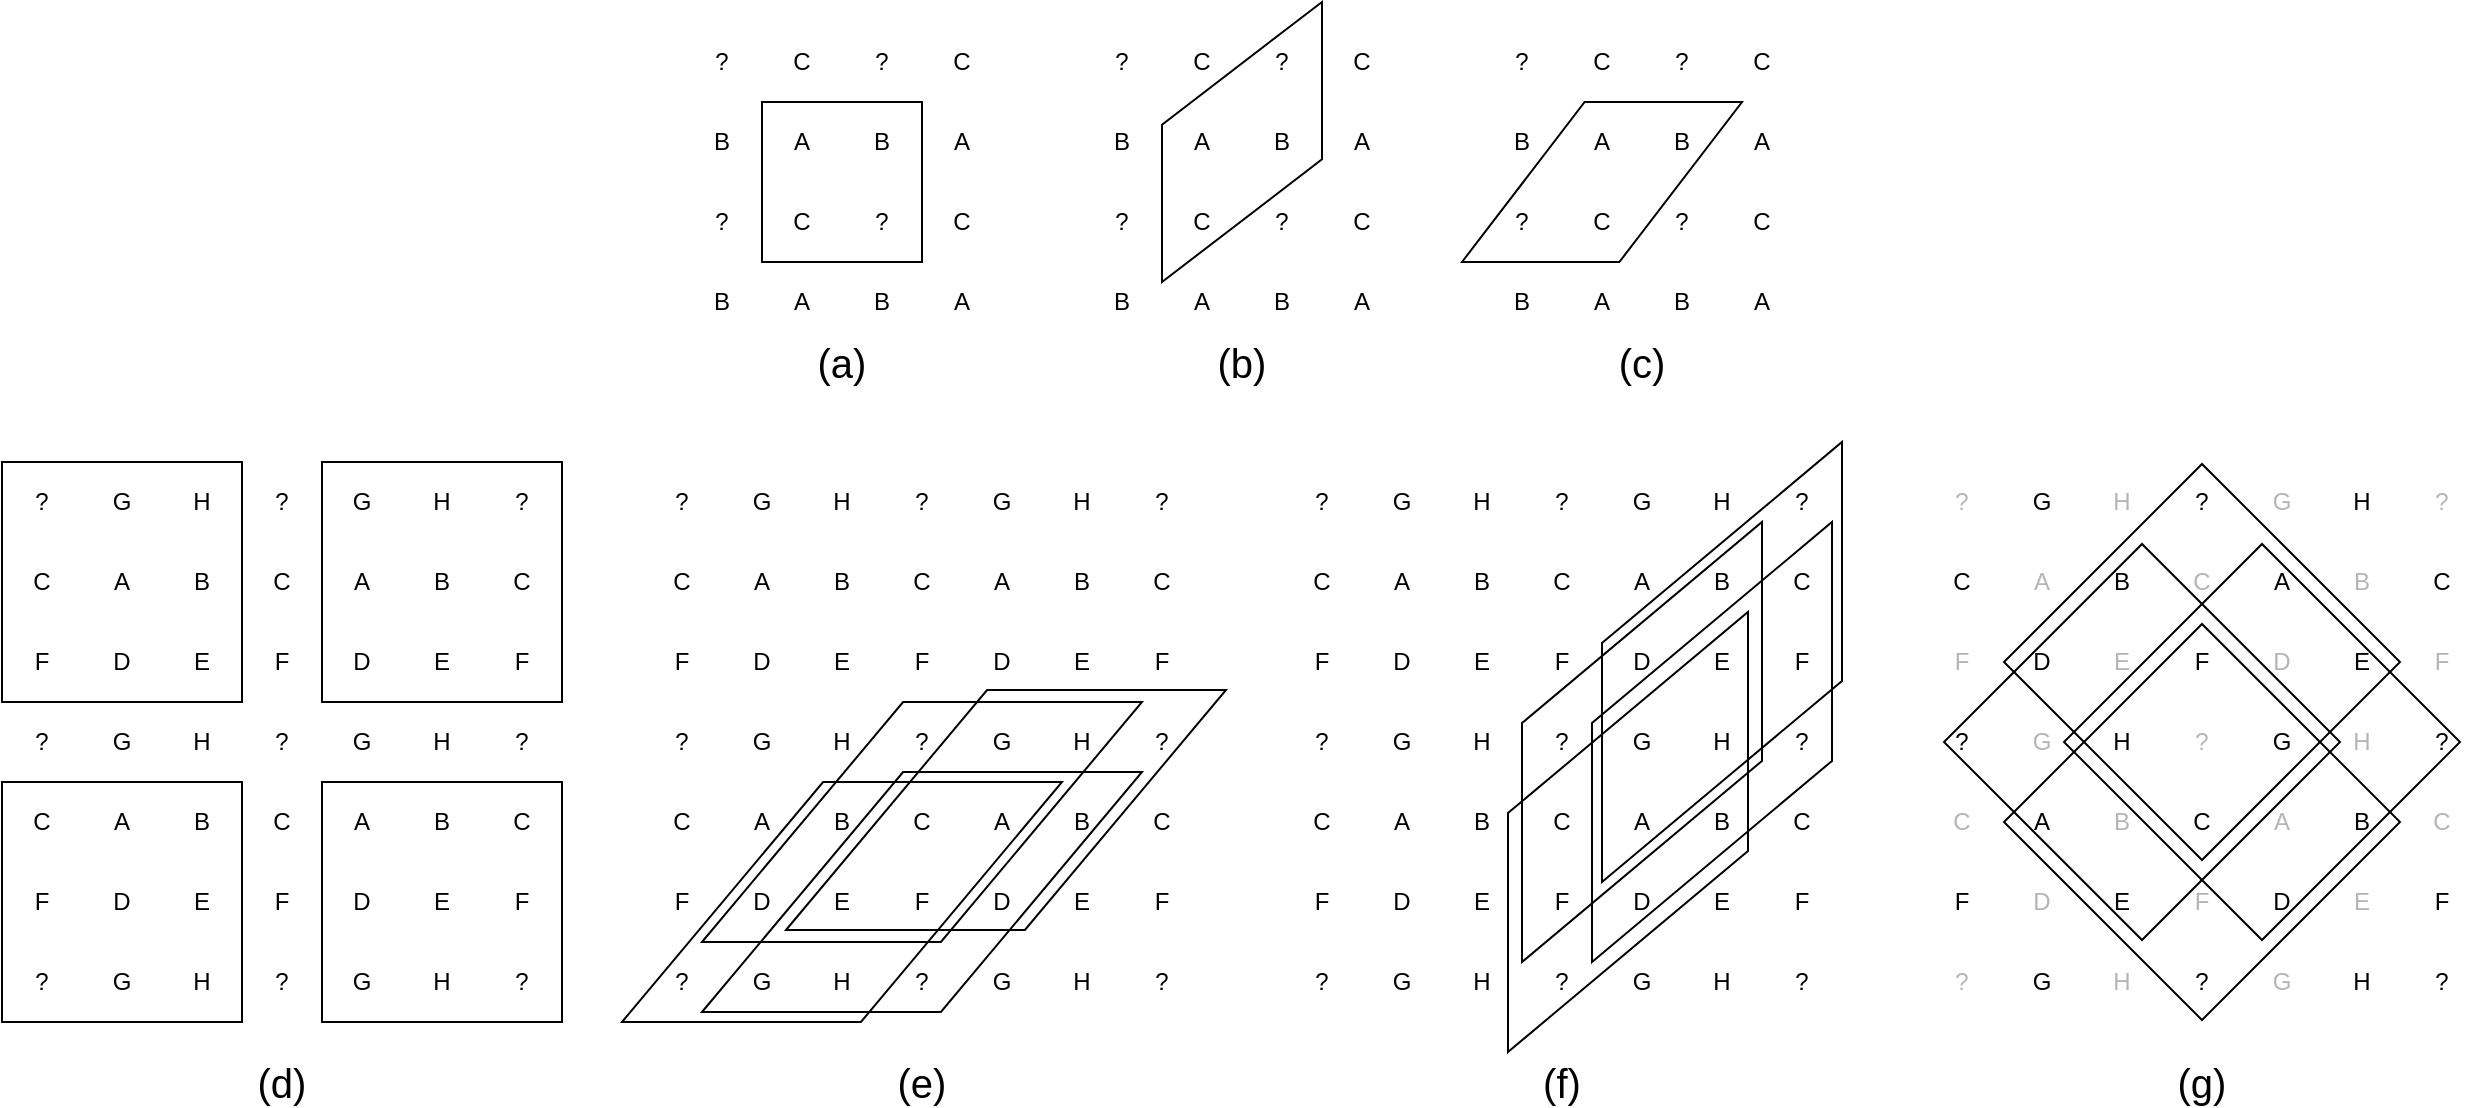 <mxfile version="12.9.9" type="device"><diagram id="0YjflRrophZDI7G66OFs" name="Page-1"><mxGraphModel dx="1303" dy="2064" grid="1" gridSize="10" guides="1" tooltips="1" connect="1" arrows="1" fold="1" page="1" pageScale="1" pageWidth="827" pageHeight="1169" math="0" shadow="0"><root><mxCell id="0"/><mxCell id="1" parent="0"/><mxCell id="RfgiU0LikYVDQygnZ8cw-140" value="A" style="text;html=1;strokeColor=none;fillColor=none;align=center;verticalAlign=middle;whiteSpace=wrap;rounded=0;" vertex="1" parent="1"><mxGeometry x="600" y="320" width="40" height="40" as="geometry"/></mxCell><mxCell id="RfgiU0LikYVDQygnZ8cw-141" value="B" style="text;html=1;strokeColor=none;fillColor=none;align=center;verticalAlign=middle;whiteSpace=wrap;rounded=0;" vertex="1" parent="1"><mxGeometry x="640" y="320" width="40" height="40" as="geometry"/></mxCell><mxCell id="RfgiU0LikYVDQygnZ8cw-142" value="C" style="text;html=1;strokeColor=none;fillColor=none;align=center;verticalAlign=middle;whiteSpace=wrap;rounded=0;" vertex="1" parent="1"><mxGeometry x="680" y="320" width="40" height="40" as="geometry"/></mxCell><mxCell id="RfgiU0LikYVDQygnZ8cw-143" value="D" style="text;html=1;strokeColor=none;fillColor=none;align=center;verticalAlign=middle;whiteSpace=wrap;rounded=0;" vertex="1" parent="1"><mxGeometry x="600" y="360" width="40" height="40" as="geometry"/></mxCell><mxCell id="RfgiU0LikYVDQygnZ8cw-144" value="E" style="text;html=1;strokeColor=none;fillColor=none;align=center;verticalAlign=middle;whiteSpace=wrap;rounded=0;" vertex="1" parent="1"><mxGeometry x="640" y="360" width="40" height="40" as="geometry"/></mxCell><mxCell id="RfgiU0LikYVDQygnZ8cw-145" value="F" style="text;html=1;strokeColor=none;fillColor=none;align=center;verticalAlign=middle;whiteSpace=wrap;rounded=0;" vertex="1" parent="1"><mxGeometry x="680" y="360" width="40" height="40" as="geometry"/></mxCell><mxCell id="RfgiU0LikYVDQygnZ8cw-146" value="G" style="text;html=1;strokeColor=none;fillColor=none;align=center;verticalAlign=middle;whiteSpace=wrap;rounded=0;" vertex="1" parent="1"><mxGeometry x="600" y="400" width="40" height="40" as="geometry"/></mxCell><mxCell id="RfgiU0LikYVDQygnZ8cw-147" value="H" style="text;html=1;strokeColor=none;fillColor=none;align=center;verticalAlign=middle;whiteSpace=wrap;rounded=0;" vertex="1" parent="1"><mxGeometry x="640" y="400" width="40" height="40" as="geometry"/></mxCell><mxCell id="RfgiU0LikYVDQygnZ8cw-148" value="?" style="text;html=1;strokeColor=none;fillColor=none;align=center;verticalAlign=middle;whiteSpace=wrap;rounded=0;" vertex="1" parent="1"><mxGeometry x="680" y="400" width="40" height="40" as="geometry"/></mxCell><mxCell id="RfgiU0LikYVDQygnZ8cw-149" value="A" style="text;html=1;strokeColor=none;fillColor=none;align=center;verticalAlign=middle;whiteSpace=wrap;rounded=0;" vertex="1" parent="1"><mxGeometry x="720" y="320" width="40" height="40" as="geometry"/></mxCell><mxCell id="RfgiU0LikYVDQygnZ8cw-150" value="B" style="text;html=1;strokeColor=none;fillColor=none;align=center;verticalAlign=middle;whiteSpace=wrap;rounded=0;" vertex="1" parent="1"><mxGeometry x="760" y="320" width="40" height="40" as="geometry"/></mxCell><mxCell id="RfgiU0LikYVDQygnZ8cw-151" value="C" style="text;html=1;strokeColor=none;fillColor=none;align=center;verticalAlign=middle;whiteSpace=wrap;rounded=0;" vertex="1" parent="1"><mxGeometry x="800" y="320" width="40" height="40" as="geometry"/></mxCell><mxCell id="RfgiU0LikYVDQygnZ8cw-152" value="D" style="text;html=1;strokeColor=none;fillColor=none;align=center;verticalAlign=middle;whiteSpace=wrap;rounded=0;" vertex="1" parent="1"><mxGeometry x="720" y="360" width="40" height="40" as="geometry"/></mxCell><mxCell id="RfgiU0LikYVDQygnZ8cw-153" value="E" style="text;html=1;strokeColor=none;fillColor=none;align=center;verticalAlign=middle;whiteSpace=wrap;rounded=0;" vertex="1" parent="1"><mxGeometry x="760" y="360" width="40" height="40" as="geometry"/></mxCell><mxCell id="RfgiU0LikYVDQygnZ8cw-154" value="F" style="text;html=1;strokeColor=none;fillColor=none;align=center;verticalAlign=middle;whiteSpace=wrap;rounded=0;" vertex="1" parent="1"><mxGeometry x="800" y="360" width="40" height="40" as="geometry"/></mxCell><mxCell id="RfgiU0LikYVDQygnZ8cw-155" value="G" style="text;html=1;strokeColor=none;fillColor=none;align=center;verticalAlign=middle;whiteSpace=wrap;rounded=0;" vertex="1" parent="1"><mxGeometry x="720" y="400" width="40" height="40" as="geometry"/></mxCell><mxCell id="RfgiU0LikYVDQygnZ8cw-156" value="H" style="text;html=1;strokeColor=none;fillColor=none;align=center;verticalAlign=middle;whiteSpace=wrap;rounded=0;" vertex="1" parent="1"><mxGeometry x="760" y="400" width="40" height="40" as="geometry"/></mxCell><mxCell id="RfgiU0LikYVDQygnZ8cw-157" value="?" style="text;html=1;strokeColor=none;fillColor=none;align=center;verticalAlign=middle;whiteSpace=wrap;rounded=0;" vertex="1" parent="1"><mxGeometry x="800" y="400" width="40" height="40" as="geometry"/></mxCell><mxCell id="RfgiU0LikYVDQygnZ8cw-158" value="C" style="text;html=1;strokeColor=none;fillColor=none;align=center;verticalAlign=middle;whiteSpace=wrap;rounded=0;" vertex="1" parent="1"><mxGeometry x="560" y="320" width="40" height="40" as="geometry"/></mxCell><mxCell id="RfgiU0LikYVDQygnZ8cw-159" value="F" style="text;html=1;strokeColor=none;fillColor=none;align=center;verticalAlign=middle;whiteSpace=wrap;rounded=0;" vertex="1" parent="1"><mxGeometry x="560" y="360" width="40" height="40" as="geometry"/></mxCell><mxCell id="RfgiU0LikYVDQygnZ8cw-160" value="?" style="text;html=1;strokeColor=none;fillColor=none;align=center;verticalAlign=middle;whiteSpace=wrap;rounded=0;" vertex="1" parent="1"><mxGeometry x="560" y="400" width="40" height="40" as="geometry"/></mxCell><mxCell id="RfgiU0LikYVDQygnZ8cw-161" value="G" style="text;html=1;strokeColor=none;fillColor=none;align=center;verticalAlign=middle;whiteSpace=wrap;rounded=0;" vertex="1" parent="1"><mxGeometry x="600" y="280" width="40" height="40" as="geometry"/></mxCell><mxCell id="RfgiU0LikYVDQygnZ8cw-162" value="H" style="text;html=1;strokeColor=none;fillColor=none;align=center;verticalAlign=middle;whiteSpace=wrap;rounded=0;" vertex="1" parent="1"><mxGeometry x="640" y="280" width="40" height="40" as="geometry"/></mxCell><mxCell id="RfgiU0LikYVDQygnZ8cw-163" value="?" style="text;html=1;strokeColor=none;fillColor=none;align=center;verticalAlign=middle;whiteSpace=wrap;rounded=0;" vertex="1" parent="1"><mxGeometry x="680" y="280" width="40" height="40" as="geometry"/></mxCell><mxCell id="RfgiU0LikYVDQygnZ8cw-164" value="G" style="text;html=1;strokeColor=none;fillColor=none;align=center;verticalAlign=middle;whiteSpace=wrap;rounded=0;" vertex="1" parent="1"><mxGeometry x="720" y="280" width="40" height="40" as="geometry"/></mxCell><mxCell id="RfgiU0LikYVDQygnZ8cw-165" value="H" style="text;html=1;strokeColor=none;fillColor=none;align=center;verticalAlign=middle;whiteSpace=wrap;rounded=0;" vertex="1" parent="1"><mxGeometry x="760" y="280" width="40" height="40" as="geometry"/></mxCell><mxCell id="RfgiU0LikYVDQygnZ8cw-166" value="?" style="text;html=1;strokeColor=none;fillColor=none;align=center;verticalAlign=middle;whiteSpace=wrap;rounded=0;" vertex="1" parent="1"><mxGeometry x="800" y="280" width="40" height="40" as="geometry"/></mxCell><mxCell id="RfgiU0LikYVDQygnZ8cw-167" value="?" style="text;html=1;strokeColor=none;fillColor=none;align=center;verticalAlign=middle;whiteSpace=wrap;rounded=0;" vertex="1" parent="1"><mxGeometry x="560" y="280" width="40" height="40" as="geometry"/></mxCell><mxCell id="RfgiU0LikYVDQygnZ8cw-168" value="D" style="text;html=1;strokeColor=none;fillColor=none;align=center;verticalAlign=middle;whiteSpace=wrap;rounded=0;" vertex="1" parent="1"><mxGeometry x="600" y="240" width="40" height="40" as="geometry"/></mxCell><mxCell id="RfgiU0LikYVDQygnZ8cw-169" value="E" style="text;html=1;strokeColor=none;fillColor=none;align=center;verticalAlign=middle;whiteSpace=wrap;rounded=0;" vertex="1" parent="1"><mxGeometry x="640" y="240" width="40" height="40" as="geometry"/></mxCell><mxCell id="RfgiU0LikYVDQygnZ8cw-170" value="F" style="text;html=1;strokeColor=none;fillColor=none;align=center;verticalAlign=middle;whiteSpace=wrap;rounded=0;" vertex="1" parent="1"><mxGeometry x="680" y="240" width="40" height="40" as="geometry"/></mxCell><mxCell id="RfgiU0LikYVDQygnZ8cw-171" value="D" style="text;html=1;strokeColor=none;fillColor=none;align=center;verticalAlign=middle;whiteSpace=wrap;rounded=0;" vertex="1" parent="1"><mxGeometry x="720" y="240" width="40" height="40" as="geometry"/></mxCell><mxCell id="RfgiU0LikYVDQygnZ8cw-172" value="E" style="text;html=1;strokeColor=none;fillColor=none;align=center;verticalAlign=middle;whiteSpace=wrap;rounded=0;" vertex="1" parent="1"><mxGeometry x="760" y="240" width="40" height="40" as="geometry"/></mxCell><mxCell id="RfgiU0LikYVDQygnZ8cw-173" value="F" style="text;html=1;strokeColor=none;fillColor=none;align=center;verticalAlign=middle;whiteSpace=wrap;rounded=0;" vertex="1" parent="1"><mxGeometry x="800" y="240" width="40" height="40" as="geometry"/></mxCell><mxCell id="RfgiU0LikYVDQygnZ8cw-174" value="F" style="text;html=1;strokeColor=none;fillColor=none;align=center;verticalAlign=middle;whiteSpace=wrap;rounded=0;" vertex="1" parent="1"><mxGeometry x="560" y="240" width="40" height="40" as="geometry"/></mxCell><mxCell id="RfgiU0LikYVDQygnZ8cw-175" value="A" style="text;html=1;strokeColor=none;fillColor=none;align=center;verticalAlign=middle;whiteSpace=wrap;rounded=0;" vertex="1" parent="1"><mxGeometry x="600" y="200" width="40" height="40" as="geometry"/></mxCell><mxCell id="RfgiU0LikYVDQygnZ8cw-176" value="B" style="text;html=1;strokeColor=none;fillColor=none;align=center;verticalAlign=middle;whiteSpace=wrap;rounded=0;" vertex="1" parent="1"><mxGeometry x="640" y="200" width="40" height="40" as="geometry"/></mxCell><mxCell id="RfgiU0LikYVDQygnZ8cw-177" value="C" style="text;html=1;strokeColor=none;fillColor=none;align=center;verticalAlign=middle;whiteSpace=wrap;rounded=0;" vertex="1" parent="1"><mxGeometry x="680" y="200" width="40" height="40" as="geometry"/></mxCell><mxCell id="RfgiU0LikYVDQygnZ8cw-178" value="A" style="text;html=1;strokeColor=none;fillColor=none;align=center;verticalAlign=middle;whiteSpace=wrap;rounded=0;" vertex="1" parent="1"><mxGeometry x="720" y="200" width="40" height="40" as="geometry"/></mxCell><mxCell id="RfgiU0LikYVDQygnZ8cw-179" value="B" style="text;html=1;strokeColor=none;fillColor=none;align=center;verticalAlign=middle;whiteSpace=wrap;rounded=0;" vertex="1" parent="1"><mxGeometry x="760" y="200" width="40" height="40" as="geometry"/></mxCell><mxCell id="RfgiU0LikYVDQygnZ8cw-180" value="C" style="text;html=1;strokeColor=none;fillColor=none;align=center;verticalAlign=middle;whiteSpace=wrap;rounded=0;" vertex="1" parent="1"><mxGeometry x="800" y="200" width="40" height="40" as="geometry"/></mxCell><mxCell id="RfgiU0LikYVDQygnZ8cw-181" value="C" style="text;html=1;strokeColor=none;fillColor=none;align=center;verticalAlign=middle;whiteSpace=wrap;rounded=0;" vertex="1" parent="1"><mxGeometry x="560" y="200" width="40" height="40" as="geometry"/></mxCell><mxCell id="RfgiU0LikYVDQygnZ8cw-182" value="G" style="text;html=1;strokeColor=none;fillColor=none;align=center;verticalAlign=middle;whiteSpace=wrap;rounded=0;" vertex="1" parent="1"><mxGeometry x="600" y="160" width="40" height="40" as="geometry"/></mxCell><mxCell id="RfgiU0LikYVDQygnZ8cw-183" value="H" style="text;html=1;strokeColor=none;fillColor=none;align=center;verticalAlign=middle;whiteSpace=wrap;rounded=0;" vertex="1" parent="1"><mxGeometry x="640" y="160" width="40" height="40" as="geometry"/></mxCell><mxCell id="RfgiU0LikYVDQygnZ8cw-184" value="?" style="text;html=1;strokeColor=none;fillColor=none;align=center;verticalAlign=middle;whiteSpace=wrap;rounded=0;" vertex="1" parent="1"><mxGeometry x="680" y="160" width="40" height="40" as="geometry"/></mxCell><mxCell id="RfgiU0LikYVDQygnZ8cw-185" value="G" style="text;html=1;strokeColor=none;fillColor=none;align=center;verticalAlign=middle;whiteSpace=wrap;rounded=0;" vertex="1" parent="1"><mxGeometry x="720" y="160" width="40" height="40" as="geometry"/></mxCell><mxCell id="RfgiU0LikYVDQygnZ8cw-186" value="H" style="text;html=1;strokeColor=none;fillColor=none;align=center;verticalAlign=middle;whiteSpace=wrap;rounded=0;" vertex="1" parent="1"><mxGeometry x="760" y="160" width="40" height="40" as="geometry"/></mxCell><mxCell id="RfgiU0LikYVDQygnZ8cw-187" value="?" style="text;html=1;strokeColor=none;fillColor=none;align=center;verticalAlign=middle;whiteSpace=wrap;rounded=0;" vertex="1" parent="1"><mxGeometry x="800" y="160" width="40" height="40" as="geometry"/></mxCell><mxCell id="RfgiU0LikYVDQygnZ8cw-188" value="?" style="text;html=1;strokeColor=none;fillColor=none;align=center;verticalAlign=middle;whiteSpace=wrap;rounded=0;" vertex="1" parent="1"><mxGeometry x="560" y="160" width="40" height="40" as="geometry"/></mxCell><mxCell id="RfgiU0LikYVDQygnZ8cw-190" value="" style="rounded=0;whiteSpace=wrap;html=1;fillColor=none;" vertex="1" parent="1"><mxGeometry x="720" y="160" width="120" height="120" as="geometry"/></mxCell><mxCell id="RfgiU0LikYVDQygnZ8cw-191" value="" style="rounded=0;whiteSpace=wrap;html=1;fillColor=none;" vertex="1" parent="1"><mxGeometry x="560" y="160" width="120" height="120" as="geometry"/></mxCell><mxCell id="RfgiU0LikYVDQygnZ8cw-192" value="" style="rounded=0;whiteSpace=wrap;html=1;fillColor=none;" vertex="1" parent="1"><mxGeometry x="560" y="320" width="120" height="120" as="geometry"/></mxCell><mxCell id="RfgiU0LikYVDQygnZ8cw-193" value="" style="rounded=0;whiteSpace=wrap;html=1;fillColor=none;" vertex="1" parent="1"><mxGeometry x="720" y="320" width="120" height="120" as="geometry"/></mxCell><mxCell id="RfgiU0LikYVDQygnZ8cw-195" value="" style="group" vertex="1" connectable="0" parent="1"><mxGeometry x="880" y="160" width="300" height="280" as="geometry"/></mxCell><mxCell id="RfgiU0LikYVDQygnZ8cw-196" value="A" style="text;html=1;strokeColor=none;fillColor=none;align=center;verticalAlign=middle;whiteSpace=wrap;rounded=0;" vertex="1" parent="RfgiU0LikYVDQygnZ8cw-195"><mxGeometry x="40" y="160" width="40" height="40" as="geometry"/></mxCell><mxCell id="RfgiU0LikYVDQygnZ8cw-197" value="B" style="text;html=1;strokeColor=none;fillColor=none;align=center;verticalAlign=middle;whiteSpace=wrap;rounded=0;" vertex="1" parent="RfgiU0LikYVDQygnZ8cw-195"><mxGeometry x="80" y="160" width="40" height="40" as="geometry"/></mxCell><mxCell id="RfgiU0LikYVDQygnZ8cw-198" value="C" style="text;html=1;strokeColor=none;fillColor=none;align=center;verticalAlign=middle;whiteSpace=wrap;rounded=0;" vertex="1" parent="RfgiU0LikYVDQygnZ8cw-195"><mxGeometry x="120" y="160" width="40" height="40" as="geometry"/></mxCell><mxCell id="RfgiU0LikYVDQygnZ8cw-199" value="D" style="text;html=1;strokeColor=none;fillColor=none;align=center;verticalAlign=middle;whiteSpace=wrap;rounded=0;" vertex="1" parent="RfgiU0LikYVDQygnZ8cw-195"><mxGeometry x="40" y="200" width="40" height="40" as="geometry"/></mxCell><mxCell id="RfgiU0LikYVDQygnZ8cw-200" value="E" style="text;html=1;strokeColor=none;fillColor=none;align=center;verticalAlign=middle;whiteSpace=wrap;rounded=0;" vertex="1" parent="RfgiU0LikYVDQygnZ8cw-195"><mxGeometry x="80" y="200" width="40" height="40" as="geometry"/></mxCell><mxCell id="RfgiU0LikYVDQygnZ8cw-201" value="F" style="text;html=1;strokeColor=none;fillColor=none;align=center;verticalAlign=middle;whiteSpace=wrap;rounded=0;" vertex="1" parent="RfgiU0LikYVDQygnZ8cw-195"><mxGeometry x="120" y="200" width="40" height="40" as="geometry"/></mxCell><mxCell id="RfgiU0LikYVDQygnZ8cw-202" value="G" style="text;html=1;strokeColor=none;fillColor=none;align=center;verticalAlign=middle;whiteSpace=wrap;rounded=0;" vertex="1" parent="RfgiU0LikYVDQygnZ8cw-195"><mxGeometry x="40" y="240" width="40" height="40" as="geometry"/></mxCell><mxCell id="RfgiU0LikYVDQygnZ8cw-203" value="H" style="text;html=1;strokeColor=none;fillColor=none;align=center;verticalAlign=middle;whiteSpace=wrap;rounded=0;" vertex="1" parent="RfgiU0LikYVDQygnZ8cw-195"><mxGeometry x="80" y="240" width="40" height="40" as="geometry"/></mxCell><mxCell id="RfgiU0LikYVDQygnZ8cw-204" value="?" style="text;html=1;strokeColor=none;fillColor=none;align=center;verticalAlign=middle;whiteSpace=wrap;rounded=0;" vertex="1" parent="RfgiU0LikYVDQygnZ8cw-195"><mxGeometry x="120" y="240" width="40" height="40" as="geometry"/></mxCell><mxCell id="RfgiU0LikYVDQygnZ8cw-205" value="A" style="text;html=1;strokeColor=none;fillColor=none;align=center;verticalAlign=middle;whiteSpace=wrap;rounded=0;" vertex="1" parent="RfgiU0LikYVDQygnZ8cw-195"><mxGeometry x="160" y="160" width="40" height="40" as="geometry"/></mxCell><mxCell id="RfgiU0LikYVDQygnZ8cw-206" value="B" style="text;html=1;strokeColor=none;fillColor=none;align=center;verticalAlign=middle;whiteSpace=wrap;rounded=0;" vertex="1" parent="RfgiU0LikYVDQygnZ8cw-195"><mxGeometry x="200" y="160" width="40" height="40" as="geometry"/></mxCell><mxCell id="RfgiU0LikYVDQygnZ8cw-207" value="C" style="text;html=1;strokeColor=none;fillColor=none;align=center;verticalAlign=middle;whiteSpace=wrap;rounded=0;" vertex="1" parent="RfgiU0LikYVDQygnZ8cw-195"><mxGeometry x="240" y="160" width="40" height="40" as="geometry"/></mxCell><mxCell id="RfgiU0LikYVDQygnZ8cw-208" value="D" style="text;html=1;strokeColor=none;fillColor=none;align=center;verticalAlign=middle;whiteSpace=wrap;rounded=0;" vertex="1" parent="RfgiU0LikYVDQygnZ8cw-195"><mxGeometry x="160" y="200" width="40" height="40" as="geometry"/></mxCell><mxCell id="RfgiU0LikYVDQygnZ8cw-209" value="E" style="text;html=1;strokeColor=none;fillColor=none;align=center;verticalAlign=middle;whiteSpace=wrap;rounded=0;" vertex="1" parent="RfgiU0LikYVDQygnZ8cw-195"><mxGeometry x="200" y="200" width="40" height="40" as="geometry"/></mxCell><mxCell id="RfgiU0LikYVDQygnZ8cw-210" value="F" style="text;html=1;strokeColor=none;fillColor=none;align=center;verticalAlign=middle;whiteSpace=wrap;rounded=0;" vertex="1" parent="RfgiU0LikYVDQygnZ8cw-195"><mxGeometry x="240" y="200" width="40" height="40" as="geometry"/></mxCell><mxCell id="RfgiU0LikYVDQygnZ8cw-211" value="G" style="text;html=1;strokeColor=none;fillColor=none;align=center;verticalAlign=middle;whiteSpace=wrap;rounded=0;" vertex="1" parent="RfgiU0LikYVDQygnZ8cw-195"><mxGeometry x="160" y="240" width="40" height="40" as="geometry"/></mxCell><mxCell id="RfgiU0LikYVDQygnZ8cw-212" value="H" style="text;html=1;strokeColor=none;fillColor=none;align=center;verticalAlign=middle;whiteSpace=wrap;rounded=0;" vertex="1" parent="RfgiU0LikYVDQygnZ8cw-195"><mxGeometry x="200" y="240" width="40" height="40" as="geometry"/></mxCell><mxCell id="RfgiU0LikYVDQygnZ8cw-213" value="?" style="text;html=1;strokeColor=none;fillColor=none;align=center;verticalAlign=middle;whiteSpace=wrap;rounded=0;" vertex="1" parent="RfgiU0LikYVDQygnZ8cw-195"><mxGeometry x="240" y="240" width="40" height="40" as="geometry"/></mxCell><mxCell id="RfgiU0LikYVDQygnZ8cw-214" value="C" style="text;html=1;strokeColor=none;fillColor=none;align=center;verticalAlign=middle;whiteSpace=wrap;rounded=0;" vertex="1" parent="RfgiU0LikYVDQygnZ8cw-195"><mxGeometry y="160" width="40" height="40" as="geometry"/></mxCell><mxCell id="RfgiU0LikYVDQygnZ8cw-215" value="F" style="text;html=1;strokeColor=none;fillColor=none;align=center;verticalAlign=middle;whiteSpace=wrap;rounded=0;" vertex="1" parent="RfgiU0LikYVDQygnZ8cw-195"><mxGeometry y="200" width="40" height="40" as="geometry"/></mxCell><mxCell id="RfgiU0LikYVDQygnZ8cw-216" value="?" style="text;html=1;strokeColor=none;fillColor=none;align=center;verticalAlign=middle;whiteSpace=wrap;rounded=0;" vertex="1" parent="RfgiU0LikYVDQygnZ8cw-195"><mxGeometry y="240" width="40" height="40" as="geometry"/></mxCell><mxCell id="RfgiU0LikYVDQygnZ8cw-217" value="G" style="text;html=1;strokeColor=none;fillColor=none;align=center;verticalAlign=middle;whiteSpace=wrap;rounded=0;" vertex="1" parent="RfgiU0LikYVDQygnZ8cw-195"><mxGeometry x="40" y="120" width="40" height="40" as="geometry"/></mxCell><mxCell id="RfgiU0LikYVDQygnZ8cw-218" value="H" style="text;html=1;strokeColor=none;fillColor=none;align=center;verticalAlign=middle;whiteSpace=wrap;rounded=0;" vertex="1" parent="RfgiU0LikYVDQygnZ8cw-195"><mxGeometry x="80" y="120" width="40" height="40" as="geometry"/></mxCell><mxCell id="RfgiU0LikYVDQygnZ8cw-219" value="?" style="text;html=1;strokeColor=none;fillColor=none;align=center;verticalAlign=middle;whiteSpace=wrap;rounded=0;" vertex="1" parent="RfgiU0LikYVDQygnZ8cw-195"><mxGeometry x="120" y="120" width="40" height="40" as="geometry"/></mxCell><mxCell id="RfgiU0LikYVDQygnZ8cw-220" value="G" style="text;html=1;strokeColor=none;fillColor=none;align=center;verticalAlign=middle;whiteSpace=wrap;rounded=0;" vertex="1" parent="RfgiU0LikYVDQygnZ8cw-195"><mxGeometry x="160" y="120" width="40" height="40" as="geometry"/></mxCell><mxCell id="RfgiU0LikYVDQygnZ8cw-221" value="H" style="text;html=1;strokeColor=none;fillColor=none;align=center;verticalAlign=middle;whiteSpace=wrap;rounded=0;" vertex="1" parent="RfgiU0LikYVDQygnZ8cw-195"><mxGeometry x="200" y="120" width="40" height="40" as="geometry"/></mxCell><mxCell id="RfgiU0LikYVDQygnZ8cw-222" value="?" style="text;html=1;strokeColor=none;fillColor=none;align=center;verticalAlign=middle;whiteSpace=wrap;rounded=0;" vertex="1" parent="RfgiU0LikYVDQygnZ8cw-195"><mxGeometry x="240" y="120" width="40" height="40" as="geometry"/></mxCell><mxCell id="RfgiU0LikYVDQygnZ8cw-223" value="?" style="text;html=1;strokeColor=none;fillColor=none;align=center;verticalAlign=middle;whiteSpace=wrap;rounded=0;" vertex="1" parent="RfgiU0LikYVDQygnZ8cw-195"><mxGeometry y="120" width="40" height="40" as="geometry"/></mxCell><mxCell id="RfgiU0LikYVDQygnZ8cw-224" value="D" style="text;html=1;strokeColor=none;fillColor=none;align=center;verticalAlign=middle;whiteSpace=wrap;rounded=0;" vertex="1" parent="RfgiU0LikYVDQygnZ8cw-195"><mxGeometry x="40" y="80" width="40" height="40" as="geometry"/></mxCell><mxCell id="RfgiU0LikYVDQygnZ8cw-225" value="E" style="text;html=1;strokeColor=none;fillColor=none;align=center;verticalAlign=middle;whiteSpace=wrap;rounded=0;" vertex="1" parent="RfgiU0LikYVDQygnZ8cw-195"><mxGeometry x="80" y="80" width="40" height="40" as="geometry"/></mxCell><mxCell id="RfgiU0LikYVDQygnZ8cw-226" value="F" style="text;html=1;strokeColor=none;fillColor=none;align=center;verticalAlign=middle;whiteSpace=wrap;rounded=0;" vertex="1" parent="RfgiU0LikYVDQygnZ8cw-195"><mxGeometry x="120" y="80" width="40" height="40" as="geometry"/></mxCell><mxCell id="RfgiU0LikYVDQygnZ8cw-227" value="D" style="text;html=1;strokeColor=none;fillColor=none;align=center;verticalAlign=middle;whiteSpace=wrap;rounded=0;" vertex="1" parent="RfgiU0LikYVDQygnZ8cw-195"><mxGeometry x="160" y="80" width="40" height="40" as="geometry"/></mxCell><mxCell id="RfgiU0LikYVDQygnZ8cw-228" value="E" style="text;html=1;strokeColor=none;fillColor=none;align=center;verticalAlign=middle;whiteSpace=wrap;rounded=0;" vertex="1" parent="RfgiU0LikYVDQygnZ8cw-195"><mxGeometry x="200" y="80" width="40" height="40" as="geometry"/></mxCell><mxCell id="RfgiU0LikYVDQygnZ8cw-229" value="F" style="text;html=1;strokeColor=none;fillColor=none;align=center;verticalAlign=middle;whiteSpace=wrap;rounded=0;" vertex="1" parent="RfgiU0LikYVDQygnZ8cw-195"><mxGeometry x="240" y="80" width="40" height="40" as="geometry"/></mxCell><mxCell id="RfgiU0LikYVDQygnZ8cw-230" value="F" style="text;html=1;strokeColor=none;fillColor=none;align=center;verticalAlign=middle;whiteSpace=wrap;rounded=0;" vertex="1" parent="RfgiU0LikYVDQygnZ8cw-195"><mxGeometry y="80" width="40" height="40" as="geometry"/></mxCell><mxCell id="RfgiU0LikYVDQygnZ8cw-231" value="A" style="text;html=1;strokeColor=none;fillColor=none;align=center;verticalAlign=middle;whiteSpace=wrap;rounded=0;" vertex="1" parent="RfgiU0LikYVDQygnZ8cw-195"><mxGeometry x="40" y="40" width="40" height="40" as="geometry"/></mxCell><mxCell id="RfgiU0LikYVDQygnZ8cw-232" value="B" style="text;html=1;strokeColor=none;fillColor=none;align=center;verticalAlign=middle;whiteSpace=wrap;rounded=0;" vertex="1" parent="RfgiU0LikYVDQygnZ8cw-195"><mxGeometry x="80" y="40" width="40" height="40" as="geometry"/></mxCell><mxCell id="RfgiU0LikYVDQygnZ8cw-233" value="C" style="text;html=1;strokeColor=none;fillColor=none;align=center;verticalAlign=middle;whiteSpace=wrap;rounded=0;" vertex="1" parent="RfgiU0LikYVDQygnZ8cw-195"><mxGeometry x="120" y="40" width="40" height="40" as="geometry"/></mxCell><mxCell id="RfgiU0LikYVDQygnZ8cw-234" value="A" style="text;html=1;strokeColor=none;fillColor=none;align=center;verticalAlign=middle;whiteSpace=wrap;rounded=0;" vertex="1" parent="RfgiU0LikYVDQygnZ8cw-195"><mxGeometry x="160" y="40" width="40" height="40" as="geometry"/></mxCell><mxCell id="RfgiU0LikYVDQygnZ8cw-235" value="B" style="text;html=1;strokeColor=none;fillColor=none;align=center;verticalAlign=middle;whiteSpace=wrap;rounded=0;" vertex="1" parent="RfgiU0LikYVDQygnZ8cw-195"><mxGeometry x="200" y="40" width="40" height="40" as="geometry"/></mxCell><mxCell id="RfgiU0LikYVDQygnZ8cw-236" value="C" style="text;html=1;strokeColor=none;fillColor=none;align=center;verticalAlign=middle;whiteSpace=wrap;rounded=0;" vertex="1" parent="RfgiU0LikYVDQygnZ8cw-195"><mxGeometry x="240" y="40" width="40" height="40" as="geometry"/></mxCell><mxCell id="RfgiU0LikYVDQygnZ8cw-237" value="C" style="text;html=1;strokeColor=none;fillColor=none;align=center;verticalAlign=middle;whiteSpace=wrap;rounded=0;" vertex="1" parent="RfgiU0LikYVDQygnZ8cw-195"><mxGeometry y="40" width="40" height="40" as="geometry"/></mxCell><mxCell id="RfgiU0LikYVDQygnZ8cw-238" value="G" style="text;html=1;strokeColor=none;fillColor=none;align=center;verticalAlign=middle;whiteSpace=wrap;rounded=0;" vertex="1" parent="RfgiU0LikYVDQygnZ8cw-195"><mxGeometry x="40" width="40" height="40" as="geometry"/></mxCell><mxCell id="RfgiU0LikYVDQygnZ8cw-239" value="H" style="text;html=1;strokeColor=none;fillColor=none;align=center;verticalAlign=middle;whiteSpace=wrap;rounded=0;" vertex="1" parent="RfgiU0LikYVDQygnZ8cw-195"><mxGeometry x="80" width="40" height="40" as="geometry"/></mxCell><mxCell id="RfgiU0LikYVDQygnZ8cw-240" value="?" style="text;html=1;strokeColor=none;fillColor=none;align=center;verticalAlign=middle;whiteSpace=wrap;rounded=0;" vertex="1" parent="RfgiU0LikYVDQygnZ8cw-195"><mxGeometry x="120" width="40" height="40" as="geometry"/></mxCell><mxCell id="RfgiU0LikYVDQygnZ8cw-241" value="G" style="text;html=1;strokeColor=none;fillColor=none;align=center;verticalAlign=middle;whiteSpace=wrap;rounded=0;" vertex="1" parent="RfgiU0LikYVDQygnZ8cw-195"><mxGeometry x="160" width="40" height="40" as="geometry"/></mxCell><mxCell id="RfgiU0LikYVDQygnZ8cw-242" value="H" style="text;html=1;strokeColor=none;fillColor=none;align=center;verticalAlign=middle;whiteSpace=wrap;rounded=0;" vertex="1" parent="RfgiU0LikYVDQygnZ8cw-195"><mxGeometry x="200" width="40" height="40" as="geometry"/></mxCell><mxCell id="RfgiU0LikYVDQygnZ8cw-243" value="?" style="text;html=1;strokeColor=none;fillColor=none;align=center;verticalAlign=middle;whiteSpace=wrap;rounded=0;" vertex="1" parent="RfgiU0LikYVDQygnZ8cw-195"><mxGeometry x="240" width="40" height="40" as="geometry"/></mxCell><mxCell id="RfgiU0LikYVDQygnZ8cw-244" value="?" style="text;html=1;strokeColor=none;fillColor=none;align=center;verticalAlign=middle;whiteSpace=wrap;rounded=0;" vertex="1" parent="RfgiU0LikYVDQygnZ8cw-195"><mxGeometry width="40" height="40" as="geometry"/></mxCell><mxCell id="RfgiU0LikYVDQygnZ8cw-245" value="" style="shape=parallelogram;perimeter=parallelogramPerimeter;whiteSpace=wrap;html=1;fillColor=none;size=0.457;" vertex="1" parent="RfgiU0LikYVDQygnZ8cw-195"><mxGeometry x="-10" y="160" width="220" height="120" as="geometry"/></mxCell><mxCell id="RfgiU0LikYVDQygnZ8cw-247" value="" style="shape=parallelogram;perimeter=parallelogramPerimeter;whiteSpace=wrap;html=1;fillColor=none;size=0.457;" vertex="1" parent="RfgiU0LikYVDQygnZ8cw-195"><mxGeometry x="30" y="155" width="220" height="120" as="geometry"/></mxCell><mxCell id="RfgiU0LikYVDQygnZ8cw-248" value="" style="shape=parallelogram;perimeter=parallelogramPerimeter;whiteSpace=wrap;html=1;fillColor=none;size=0.457;" vertex="1" parent="RfgiU0LikYVDQygnZ8cw-195"><mxGeometry x="30" y="120" width="220" height="120" as="geometry"/></mxCell><mxCell id="RfgiU0LikYVDQygnZ8cw-249" value="" style="shape=parallelogram;perimeter=parallelogramPerimeter;whiteSpace=wrap;html=1;fillColor=none;size=0.457;" vertex="1" parent="RfgiU0LikYVDQygnZ8cw-195"><mxGeometry x="72" y="114" width="220" height="120" as="geometry"/></mxCell><mxCell id="RfgiU0LikYVDQygnZ8cw-250" value="" style="group" vertex="1" connectable="0" parent="1"><mxGeometry x="1200" y="160" width="280" height="320" as="geometry"/></mxCell><mxCell id="RfgiU0LikYVDQygnZ8cw-251" value="A" style="text;html=1;strokeColor=none;fillColor=none;align=center;verticalAlign=middle;whiteSpace=wrap;rounded=0;" vertex="1" parent="RfgiU0LikYVDQygnZ8cw-250"><mxGeometry x="40" y="160" width="40" height="40" as="geometry"/></mxCell><mxCell id="RfgiU0LikYVDQygnZ8cw-252" value="B" style="text;html=1;strokeColor=none;fillColor=none;align=center;verticalAlign=middle;whiteSpace=wrap;rounded=0;" vertex="1" parent="RfgiU0LikYVDQygnZ8cw-250"><mxGeometry x="80" y="160" width="40" height="40" as="geometry"/></mxCell><mxCell id="RfgiU0LikYVDQygnZ8cw-253" value="C" style="text;html=1;strokeColor=none;fillColor=none;align=center;verticalAlign=middle;whiteSpace=wrap;rounded=0;" vertex="1" parent="RfgiU0LikYVDQygnZ8cw-250"><mxGeometry x="120" y="160" width="40" height="40" as="geometry"/></mxCell><mxCell id="RfgiU0LikYVDQygnZ8cw-254" value="D" style="text;html=1;strokeColor=none;fillColor=none;align=center;verticalAlign=middle;whiteSpace=wrap;rounded=0;" vertex="1" parent="RfgiU0LikYVDQygnZ8cw-250"><mxGeometry x="40" y="200" width="40" height="40" as="geometry"/></mxCell><mxCell id="RfgiU0LikYVDQygnZ8cw-255" value="E" style="text;html=1;strokeColor=none;fillColor=none;align=center;verticalAlign=middle;whiteSpace=wrap;rounded=0;" vertex="1" parent="RfgiU0LikYVDQygnZ8cw-250"><mxGeometry x="80" y="200" width="40" height="40" as="geometry"/></mxCell><mxCell id="RfgiU0LikYVDQygnZ8cw-256" value="F" style="text;html=1;strokeColor=none;fillColor=none;align=center;verticalAlign=middle;whiteSpace=wrap;rounded=0;" vertex="1" parent="RfgiU0LikYVDQygnZ8cw-250"><mxGeometry x="120" y="200" width="40" height="40" as="geometry"/></mxCell><mxCell id="RfgiU0LikYVDQygnZ8cw-257" value="G" style="text;html=1;strokeColor=none;fillColor=none;align=center;verticalAlign=middle;whiteSpace=wrap;rounded=0;" vertex="1" parent="RfgiU0LikYVDQygnZ8cw-250"><mxGeometry x="40" y="240" width="40" height="40" as="geometry"/></mxCell><mxCell id="RfgiU0LikYVDQygnZ8cw-258" value="H" style="text;html=1;strokeColor=none;fillColor=none;align=center;verticalAlign=middle;whiteSpace=wrap;rounded=0;" vertex="1" parent="RfgiU0LikYVDQygnZ8cw-250"><mxGeometry x="80" y="240" width="40" height="40" as="geometry"/></mxCell><mxCell id="RfgiU0LikYVDQygnZ8cw-259" value="?" style="text;html=1;strokeColor=none;fillColor=none;align=center;verticalAlign=middle;whiteSpace=wrap;rounded=0;" vertex="1" parent="RfgiU0LikYVDQygnZ8cw-250"><mxGeometry x="120" y="240" width="40" height="40" as="geometry"/></mxCell><mxCell id="RfgiU0LikYVDQygnZ8cw-260" value="A" style="text;html=1;strokeColor=none;fillColor=none;align=center;verticalAlign=middle;whiteSpace=wrap;rounded=0;" vertex="1" parent="RfgiU0LikYVDQygnZ8cw-250"><mxGeometry x="160" y="160" width="40" height="40" as="geometry"/></mxCell><mxCell id="RfgiU0LikYVDQygnZ8cw-261" value="B" style="text;html=1;strokeColor=none;fillColor=none;align=center;verticalAlign=middle;whiteSpace=wrap;rounded=0;" vertex="1" parent="RfgiU0LikYVDQygnZ8cw-250"><mxGeometry x="200" y="160" width="40" height="40" as="geometry"/></mxCell><mxCell id="RfgiU0LikYVDQygnZ8cw-262" value="C" style="text;html=1;strokeColor=none;fillColor=none;align=center;verticalAlign=middle;whiteSpace=wrap;rounded=0;" vertex="1" parent="RfgiU0LikYVDQygnZ8cw-250"><mxGeometry x="240" y="160" width="40" height="40" as="geometry"/></mxCell><mxCell id="RfgiU0LikYVDQygnZ8cw-263" value="D" style="text;html=1;strokeColor=none;fillColor=none;align=center;verticalAlign=middle;whiteSpace=wrap;rounded=0;" vertex="1" parent="RfgiU0LikYVDQygnZ8cw-250"><mxGeometry x="160" y="200" width="40" height="40" as="geometry"/></mxCell><mxCell id="RfgiU0LikYVDQygnZ8cw-264" value="E" style="text;html=1;strokeColor=none;fillColor=none;align=center;verticalAlign=middle;whiteSpace=wrap;rounded=0;" vertex="1" parent="RfgiU0LikYVDQygnZ8cw-250"><mxGeometry x="200" y="200" width="40" height="40" as="geometry"/></mxCell><mxCell id="RfgiU0LikYVDQygnZ8cw-265" value="F" style="text;html=1;strokeColor=none;fillColor=none;align=center;verticalAlign=middle;whiteSpace=wrap;rounded=0;" vertex="1" parent="RfgiU0LikYVDQygnZ8cw-250"><mxGeometry x="240" y="200" width="40" height="40" as="geometry"/></mxCell><mxCell id="RfgiU0LikYVDQygnZ8cw-266" value="G" style="text;html=1;strokeColor=none;fillColor=none;align=center;verticalAlign=middle;whiteSpace=wrap;rounded=0;" vertex="1" parent="RfgiU0LikYVDQygnZ8cw-250"><mxGeometry x="160" y="240" width="40" height="40" as="geometry"/></mxCell><mxCell id="RfgiU0LikYVDQygnZ8cw-267" value="H" style="text;html=1;strokeColor=none;fillColor=none;align=center;verticalAlign=middle;whiteSpace=wrap;rounded=0;" vertex="1" parent="RfgiU0LikYVDQygnZ8cw-250"><mxGeometry x="200" y="240" width="40" height="40" as="geometry"/></mxCell><mxCell id="RfgiU0LikYVDQygnZ8cw-268" value="?" style="text;html=1;strokeColor=none;fillColor=none;align=center;verticalAlign=middle;whiteSpace=wrap;rounded=0;" vertex="1" parent="RfgiU0LikYVDQygnZ8cw-250"><mxGeometry x="240" y="240" width="40" height="40" as="geometry"/></mxCell><mxCell id="RfgiU0LikYVDQygnZ8cw-269" value="C" style="text;html=1;strokeColor=none;fillColor=none;align=center;verticalAlign=middle;whiteSpace=wrap;rounded=0;" vertex="1" parent="RfgiU0LikYVDQygnZ8cw-250"><mxGeometry y="160" width="40" height="40" as="geometry"/></mxCell><mxCell id="RfgiU0LikYVDQygnZ8cw-270" value="F" style="text;html=1;strokeColor=none;fillColor=none;align=center;verticalAlign=middle;whiteSpace=wrap;rounded=0;" vertex="1" parent="RfgiU0LikYVDQygnZ8cw-250"><mxGeometry y="200" width="40" height="40" as="geometry"/></mxCell><mxCell id="RfgiU0LikYVDQygnZ8cw-271" value="?" style="text;html=1;strokeColor=none;fillColor=none;align=center;verticalAlign=middle;whiteSpace=wrap;rounded=0;" vertex="1" parent="RfgiU0LikYVDQygnZ8cw-250"><mxGeometry y="240" width="40" height="40" as="geometry"/></mxCell><mxCell id="RfgiU0LikYVDQygnZ8cw-272" value="G" style="text;html=1;strokeColor=none;fillColor=none;align=center;verticalAlign=middle;whiteSpace=wrap;rounded=0;" vertex="1" parent="RfgiU0LikYVDQygnZ8cw-250"><mxGeometry x="40" y="120" width="40" height="40" as="geometry"/></mxCell><mxCell id="RfgiU0LikYVDQygnZ8cw-273" value="H" style="text;html=1;strokeColor=none;fillColor=none;align=center;verticalAlign=middle;whiteSpace=wrap;rounded=0;" vertex="1" parent="RfgiU0LikYVDQygnZ8cw-250"><mxGeometry x="80" y="120" width="40" height="40" as="geometry"/></mxCell><mxCell id="RfgiU0LikYVDQygnZ8cw-274" value="?" style="text;html=1;strokeColor=none;fillColor=none;align=center;verticalAlign=middle;whiteSpace=wrap;rounded=0;" vertex="1" parent="RfgiU0LikYVDQygnZ8cw-250"><mxGeometry x="120" y="120" width="40" height="40" as="geometry"/></mxCell><mxCell id="RfgiU0LikYVDQygnZ8cw-275" value="G" style="text;html=1;strokeColor=none;fillColor=none;align=center;verticalAlign=middle;whiteSpace=wrap;rounded=0;" vertex="1" parent="RfgiU0LikYVDQygnZ8cw-250"><mxGeometry x="160" y="120" width="40" height="40" as="geometry"/></mxCell><mxCell id="RfgiU0LikYVDQygnZ8cw-276" value="H" style="text;html=1;strokeColor=none;fillColor=none;align=center;verticalAlign=middle;whiteSpace=wrap;rounded=0;" vertex="1" parent="RfgiU0LikYVDQygnZ8cw-250"><mxGeometry x="200" y="120" width="40" height="40" as="geometry"/></mxCell><mxCell id="RfgiU0LikYVDQygnZ8cw-277" value="?" style="text;html=1;strokeColor=none;fillColor=none;align=center;verticalAlign=middle;whiteSpace=wrap;rounded=0;" vertex="1" parent="RfgiU0LikYVDQygnZ8cw-250"><mxGeometry x="240" y="120" width="40" height="40" as="geometry"/></mxCell><mxCell id="RfgiU0LikYVDQygnZ8cw-278" value="?" style="text;html=1;strokeColor=none;fillColor=none;align=center;verticalAlign=middle;whiteSpace=wrap;rounded=0;" vertex="1" parent="RfgiU0LikYVDQygnZ8cw-250"><mxGeometry y="120" width="40" height="40" as="geometry"/></mxCell><mxCell id="RfgiU0LikYVDQygnZ8cw-279" value="D" style="text;html=1;strokeColor=none;fillColor=none;align=center;verticalAlign=middle;whiteSpace=wrap;rounded=0;" vertex="1" parent="RfgiU0LikYVDQygnZ8cw-250"><mxGeometry x="40" y="80" width="40" height="40" as="geometry"/></mxCell><mxCell id="RfgiU0LikYVDQygnZ8cw-280" value="E" style="text;html=1;strokeColor=none;fillColor=none;align=center;verticalAlign=middle;whiteSpace=wrap;rounded=0;" vertex="1" parent="RfgiU0LikYVDQygnZ8cw-250"><mxGeometry x="80" y="80" width="40" height="40" as="geometry"/></mxCell><mxCell id="RfgiU0LikYVDQygnZ8cw-281" value="F" style="text;html=1;strokeColor=none;fillColor=none;align=center;verticalAlign=middle;whiteSpace=wrap;rounded=0;" vertex="1" parent="RfgiU0LikYVDQygnZ8cw-250"><mxGeometry x="120" y="80" width="40" height="40" as="geometry"/></mxCell><mxCell id="RfgiU0LikYVDQygnZ8cw-282" value="D" style="text;html=1;strokeColor=none;fillColor=none;align=center;verticalAlign=middle;whiteSpace=wrap;rounded=0;" vertex="1" parent="RfgiU0LikYVDQygnZ8cw-250"><mxGeometry x="160" y="80" width="40" height="40" as="geometry"/></mxCell><mxCell id="RfgiU0LikYVDQygnZ8cw-283" value="E" style="text;html=1;strokeColor=none;fillColor=none;align=center;verticalAlign=middle;whiteSpace=wrap;rounded=0;" vertex="1" parent="RfgiU0LikYVDQygnZ8cw-250"><mxGeometry x="200" y="80" width="40" height="40" as="geometry"/></mxCell><mxCell id="RfgiU0LikYVDQygnZ8cw-284" value="F" style="text;html=1;strokeColor=none;fillColor=none;align=center;verticalAlign=middle;whiteSpace=wrap;rounded=0;" vertex="1" parent="RfgiU0LikYVDQygnZ8cw-250"><mxGeometry x="240" y="80" width="40" height="40" as="geometry"/></mxCell><mxCell id="RfgiU0LikYVDQygnZ8cw-285" value="F" style="text;html=1;strokeColor=none;fillColor=none;align=center;verticalAlign=middle;whiteSpace=wrap;rounded=0;" vertex="1" parent="RfgiU0LikYVDQygnZ8cw-250"><mxGeometry y="80" width="40" height="40" as="geometry"/></mxCell><mxCell id="RfgiU0LikYVDQygnZ8cw-286" value="A" style="text;html=1;strokeColor=none;fillColor=none;align=center;verticalAlign=middle;whiteSpace=wrap;rounded=0;" vertex="1" parent="RfgiU0LikYVDQygnZ8cw-250"><mxGeometry x="40" y="40" width="40" height="40" as="geometry"/></mxCell><mxCell id="RfgiU0LikYVDQygnZ8cw-287" value="B" style="text;html=1;strokeColor=none;fillColor=none;align=center;verticalAlign=middle;whiteSpace=wrap;rounded=0;" vertex="1" parent="RfgiU0LikYVDQygnZ8cw-250"><mxGeometry x="80" y="40" width="40" height="40" as="geometry"/></mxCell><mxCell id="RfgiU0LikYVDQygnZ8cw-288" value="C" style="text;html=1;strokeColor=none;fillColor=none;align=center;verticalAlign=middle;whiteSpace=wrap;rounded=0;" vertex="1" parent="RfgiU0LikYVDQygnZ8cw-250"><mxGeometry x="120" y="40" width="40" height="40" as="geometry"/></mxCell><mxCell id="RfgiU0LikYVDQygnZ8cw-289" value="A" style="text;html=1;strokeColor=none;fillColor=none;align=center;verticalAlign=middle;whiteSpace=wrap;rounded=0;" vertex="1" parent="RfgiU0LikYVDQygnZ8cw-250"><mxGeometry x="160" y="40" width="40" height="40" as="geometry"/></mxCell><mxCell id="RfgiU0LikYVDQygnZ8cw-290" value="B" style="text;html=1;strokeColor=none;fillColor=none;align=center;verticalAlign=middle;whiteSpace=wrap;rounded=0;" vertex="1" parent="RfgiU0LikYVDQygnZ8cw-250"><mxGeometry x="200" y="40" width="40" height="40" as="geometry"/></mxCell><mxCell id="RfgiU0LikYVDQygnZ8cw-291" value="C" style="text;html=1;strokeColor=none;fillColor=none;align=center;verticalAlign=middle;whiteSpace=wrap;rounded=0;" vertex="1" parent="RfgiU0LikYVDQygnZ8cw-250"><mxGeometry x="240" y="40" width="40" height="40" as="geometry"/></mxCell><mxCell id="RfgiU0LikYVDQygnZ8cw-292" value="C" style="text;html=1;strokeColor=none;fillColor=none;align=center;verticalAlign=middle;whiteSpace=wrap;rounded=0;" vertex="1" parent="RfgiU0LikYVDQygnZ8cw-250"><mxGeometry y="40" width="40" height="40" as="geometry"/></mxCell><mxCell id="RfgiU0LikYVDQygnZ8cw-293" value="G" style="text;html=1;strokeColor=none;fillColor=none;align=center;verticalAlign=middle;whiteSpace=wrap;rounded=0;" vertex="1" parent="RfgiU0LikYVDQygnZ8cw-250"><mxGeometry x="40" width="40" height="40" as="geometry"/></mxCell><mxCell id="RfgiU0LikYVDQygnZ8cw-294" value="H" style="text;html=1;strokeColor=none;fillColor=none;align=center;verticalAlign=middle;whiteSpace=wrap;rounded=0;" vertex="1" parent="RfgiU0LikYVDQygnZ8cw-250"><mxGeometry x="80" width="40" height="40" as="geometry"/></mxCell><mxCell id="RfgiU0LikYVDQygnZ8cw-295" value="?" style="text;html=1;strokeColor=none;fillColor=none;align=center;verticalAlign=middle;whiteSpace=wrap;rounded=0;" vertex="1" parent="RfgiU0LikYVDQygnZ8cw-250"><mxGeometry x="120" width="40" height="40" as="geometry"/></mxCell><mxCell id="RfgiU0LikYVDQygnZ8cw-296" value="G" style="text;html=1;strokeColor=none;fillColor=none;align=center;verticalAlign=middle;whiteSpace=wrap;rounded=0;" vertex="1" parent="RfgiU0LikYVDQygnZ8cw-250"><mxGeometry x="160" width="40" height="40" as="geometry"/></mxCell><mxCell id="RfgiU0LikYVDQygnZ8cw-297" value="H" style="text;html=1;strokeColor=none;fillColor=none;align=center;verticalAlign=middle;whiteSpace=wrap;rounded=0;" vertex="1" parent="RfgiU0LikYVDQygnZ8cw-250"><mxGeometry x="200" width="40" height="40" as="geometry"/></mxCell><mxCell id="RfgiU0LikYVDQygnZ8cw-298" value="?" style="text;html=1;strokeColor=none;fillColor=none;align=center;verticalAlign=middle;whiteSpace=wrap;rounded=0;" vertex="1" parent="RfgiU0LikYVDQygnZ8cw-250"><mxGeometry x="240" width="40" height="40" as="geometry"/></mxCell><mxCell id="RfgiU0LikYVDQygnZ8cw-299" value="?" style="text;html=1;strokeColor=none;fillColor=none;align=center;verticalAlign=middle;whiteSpace=wrap;rounded=0;" vertex="1" parent="RfgiU0LikYVDQygnZ8cw-250"><mxGeometry width="40" height="40" as="geometry"/></mxCell><mxCell id="RfgiU0LikYVDQygnZ8cw-301" value="" style="shape=parallelogram;perimeter=parallelogramPerimeter;whiteSpace=wrap;html=1;fillColor=none;size=0.457;direction=north;flipH=1;" vertex="1" parent="RfgiU0LikYVDQygnZ8cw-250"><mxGeometry x="160" y="-10" width="120" height="220" as="geometry"/></mxCell><mxCell id="RfgiU0LikYVDQygnZ8cw-304" value="" style="shape=parallelogram;perimeter=parallelogramPerimeter;whiteSpace=wrap;html=1;fillColor=none;size=0.457;direction=north;flipH=1;" vertex="1" parent="RfgiU0LikYVDQygnZ8cw-250"><mxGeometry x="120" y="30" width="120" height="220" as="geometry"/></mxCell><mxCell id="RfgiU0LikYVDQygnZ8cw-305" value="" style="shape=parallelogram;perimeter=parallelogramPerimeter;whiteSpace=wrap;html=1;fillColor=none;size=0.457;direction=north;flipH=1;" vertex="1" parent="RfgiU0LikYVDQygnZ8cw-250"><mxGeometry x="155" y="30" width="120" height="220" as="geometry"/></mxCell><mxCell id="RfgiU0LikYVDQygnZ8cw-306" value="" style="shape=parallelogram;perimeter=parallelogramPerimeter;whiteSpace=wrap;html=1;fillColor=none;size=0.457;direction=north;flipH=1;" vertex="1" parent="RfgiU0LikYVDQygnZ8cw-250"><mxGeometry x="113" y="75" width="120" height="220" as="geometry"/></mxCell><mxCell id="RfgiU0LikYVDQygnZ8cw-429" value="&lt;font style=&quot;font-size: 20px&quot;&gt;(f)&lt;/font&gt;" style="text;html=1;strokeColor=none;fillColor=none;align=center;verticalAlign=middle;whiteSpace=wrap;rounded=0;" vertex="1" parent="RfgiU0LikYVDQygnZ8cw-250"><mxGeometry x="120" y="300" width="40" height="20" as="geometry"/></mxCell><mxCell id="RfgiU0LikYVDQygnZ8cw-308" value="A" style="text;html=1;strokeColor=none;fillColor=none;align=center;verticalAlign=middle;whiteSpace=wrap;rounded=0;" vertex="1" parent="1"><mxGeometry x="1560" y="320" width="40" height="40" as="geometry"/></mxCell><mxCell id="RfgiU0LikYVDQygnZ8cw-309" value="&lt;font color=&quot;#b5b5b5&quot;&gt;B&lt;/font&gt;" style="text;html=1;strokeColor=none;fillColor=none;align=center;verticalAlign=middle;whiteSpace=wrap;rounded=0;" vertex="1" parent="1"><mxGeometry x="1600" y="320" width="40" height="40" as="geometry"/></mxCell><mxCell id="RfgiU0LikYVDQygnZ8cw-310" value="C" style="text;html=1;strokeColor=none;fillColor=none;align=center;verticalAlign=middle;whiteSpace=wrap;rounded=0;" vertex="1" parent="1"><mxGeometry x="1640" y="320" width="40" height="40" as="geometry"/></mxCell><mxCell id="RfgiU0LikYVDQygnZ8cw-311" value="&lt;font color=&quot;#b5b5b5&quot;&gt;D&lt;/font&gt;" style="text;html=1;strokeColor=none;fillColor=none;align=center;verticalAlign=middle;whiteSpace=wrap;rounded=0;" vertex="1" parent="1"><mxGeometry x="1560" y="360" width="40" height="40" as="geometry"/></mxCell><mxCell id="RfgiU0LikYVDQygnZ8cw-312" value="E" style="text;html=1;strokeColor=none;fillColor=none;align=center;verticalAlign=middle;whiteSpace=wrap;rounded=0;" vertex="1" parent="1"><mxGeometry x="1600" y="360" width="40" height="40" as="geometry"/></mxCell><mxCell id="RfgiU0LikYVDQygnZ8cw-313" value="&lt;font color=&quot;#b5b5b5&quot;&gt;F&lt;/font&gt;" style="text;html=1;strokeColor=none;fillColor=none;align=center;verticalAlign=middle;whiteSpace=wrap;rounded=0;" vertex="1" parent="1"><mxGeometry x="1640" y="360" width="40" height="40" as="geometry"/></mxCell><mxCell id="RfgiU0LikYVDQygnZ8cw-314" value="G" style="text;html=1;strokeColor=none;fillColor=none;align=center;verticalAlign=middle;whiteSpace=wrap;rounded=0;" vertex="1" parent="1"><mxGeometry x="1560" y="400" width="40" height="40" as="geometry"/></mxCell><mxCell id="RfgiU0LikYVDQygnZ8cw-315" value="&lt;font color=&quot;#b5b5b5&quot;&gt;H&lt;/font&gt;" style="text;html=1;strokeColor=none;fillColor=none;align=center;verticalAlign=middle;whiteSpace=wrap;rounded=0;" vertex="1" parent="1"><mxGeometry x="1600" y="400" width="40" height="40" as="geometry"/></mxCell><mxCell id="RfgiU0LikYVDQygnZ8cw-316" value="?" style="text;html=1;strokeColor=none;fillColor=none;align=center;verticalAlign=middle;whiteSpace=wrap;rounded=0;" vertex="1" parent="1"><mxGeometry x="1640" y="400" width="40" height="40" as="geometry"/></mxCell><mxCell id="RfgiU0LikYVDQygnZ8cw-317" value="&lt;font color=&quot;#b5b5b5&quot;&gt;A&lt;/font&gt;" style="text;html=1;strokeColor=none;fillColor=none;align=center;verticalAlign=middle;whiteSpace=wrap;rounded=0;" vertex="1" parent="1"><mxGeometry x="1680" y="320" width="40" height="40" as="geometry"/></mxCell><mxCell id="RfgiU0LikYVDQygnZ8cw-318" value="B" style="text;html=1;strokeColor=none;fillColor=none;align=center;verticalAlign=middle;whiteSpace=wrap;rounded=0;" vertex="1" parent="1"><mxGeometry x="1720" y="320" width="40" height="40" as="geometry"/></mxCell><mxCell id="RfgiU0LikYVDQygnZ8cw-319" value="&lt;font color=&quot;#b5b5b5&quot;&gt;C&lt;/font&gt;" style="text;html=1;strokeColor=none;fillColor=none;align=center;verticalAlign=middle;whiteSpace=wrap;rounded=0;" vertex="1" parent="1"><mxGeometry x="1760" y="320" width="40" height="40" as="geometry"/></mxCell><mxCell id="RfgiU0LikYVDQygnZ8cw-320" value="D" style="text;html=1;strokeColor=none;fillColor=none;align=center;verticalAlign=middle;whiteSpace=wrap;rounded=0;" vertex="1" parent="1"><mxGeometry x="1680" y="360" width="40" height="40" as="geometry"/></mxCell><mxCell id="RfgiU0LikYVDQygnZ8cw-321" value="&lt;font color=&quot;#b5b5b5&quot;&gt;E&lt;/font&gt;" style="text;html=1;strokeColor=none;fillColor=none;align=center;verticalAlign=middle;whiteSpace=wrap;rounded=0;" vertex="1" parent="1"><mxGeometry x="1720" y="360" width="40" height="40" as="geometry"/></mxCell><mxCell id="RfgiU0LikYVDQygnZ8cw-322" value="F" style="text;html=1;strokeColor=none;fillColor=none;align=center;verticalAlign=middle;whiteSpace=wrap;rounded=0;" vertex="1" parent="1"><mxGeometry x="1760" y="360" width="40" height="40" as="geometry"/></mxCell><mxCell id="RfgiU0LikYVDQygnZ8cw-323" value="&lt;font color=&quot;#b5b5b5&quot;&gt;G&lt;/font&gt;" style="text;html=1;strokeColor=none;fillColor=none;align=center;verticalAlign=middle;whiteSpace=wrap;rounded=0;" vertex="1" parent="1"><mxGeometry x="1680" y="400" width="40" height="40" as="geometry"/></mxCell><mxCell id="RfgiU0LikYVDQygnZ8cw-324" value="H" style="text;html=1;strokeColor=none;fillColor=none;align=center;verticalAlign=middle;whiteSpace=wrap;rounded=0;" vertex="1" parent="1"><mxGeometry x="1720" y="400" width="40" height="40" as="geometry"/></mxCell><mxCell id="RfgiU0LikYVDQygnZ8cw-325" value="?" style="text;html=1;strokeColor=none;fillColor=none;align=center;verticalAlign=middle;whiteSpace=wrap;rounded=0;" vertex="1" parent="1"><mxGeometry x="1760" y="400" width="40" height="40" as="geometry"/></mxCell><mxCell id="RfgiU0LikYVDQygnZ8cw-326" value="&lt;font color=&quot;#b5b5b5&quot;&gt;C&lt;/font&gt;" style="text;html=1;strokeColor=none;fillColor=none;align=center;verticalAlign=middle;whiteSpace=wrap;rounded=0;" vertex="1" parent="1"><mxGeometry x="1520" y="320" width="40" height="40" as="geometry"/></mxCell><mxCell id="RfgiU0LikYVDQygnZ8cw-327" value="F" style="text;html=1;strokeColor=none;fillColor=none;align=center;verticalAlign=middle;whiteSpace=wrap;rounded=0;" vertex="1" parent="1"><mxGeometry x="1520" y="360" width="40" height="40" as="geometry"/></mxCell><mxCell id="RfgiU0LikYVDQygnZ8cw-328" value="&lt;font color=&quot;#b5b5b5&quot;&gt;?&lt;/font&gt;" style="text;html=1;strokeColor=none;fillColor=none;align=center;verticalAlign=middle;whiteSpace=wrap;rounded=0;" vertex="1" parent="1"><mxGeometry x="1520" y="400" width="40" height="40" as="geometry"/></mxCell><mxCell id="RfgiU0LikYVDQygnZ8cw-329" value="&lt;font color=&quot;#b5b5b5&quot;&gt;G&lt;/font&gt;" style="text;html=1;strokeColor=none;fillColor=none;align=center;verticalAlign=middle;whiteSpace=wrap;rounded=0;" vertex="1" parent="1"><mxGeometry x="1560" y="280" width="40" height="40" as="geometry"/></mxCell><mxCell id="RfgiU0LikYVDQygnZ8cw-330" value="H" style="text;html=1;strokeColor=none;fillColor=none;align=center;verticalAlign=middle;whiteSpace=wrap;rounded=0;" vertex="1" parent="1"><mxGeometry x="1600" y="280" width="40" height="40" as="geometry"/></mxCell><mxCell id="RfgiU0LikYVDQygnZ8cw-331" value="&lt;font color=&quot;#b5b5b5&quot;&gt;?&lt;/font&gt;" style="text;html=1;strokeColor=none;fillColor=none;align=center;verticalAlign=middle;whiteSpace=wrap;rounded=0;" vertex="1" parent="1"><mxGeometry x="1640" y="280" width="40" height="40" as="geometry"/></mxCell><mxCell id="RfgiU0LikYVDQygnZ8cw-332" value="G" style="text;html=1;strokeColor=none;fillColor=none;align=center;verticalAlign=middle;whiteSpace=wrap;rounded=0;" vertex="1" parent="1"><mxGeometry x="1680" y="280" width="40" height="40" as="geometry"/></mxCell><mxCell id="RfgiU0LikYVDQygnZ8cw-333" value="&lt;font color=&quot;#b5b5b5&quot;&gt;H&lt;/font&gt;" style="text;html=1;strokeColor=none;fillColor=none;align=center;verticalAlign=middle;whiteSpace=wrap;rounded=0;" vertex="1" parent="1"><mxGeometry x="1720" y="280" width="40" height="40" as="geometry"/></mxCell><mxCell id="RfgiU0LikYVDQygnZ8cw-334" value="?" style="text;html=1;strokeColor=none;fillColor=none;align=center;verticalAlign=middle;whiteSpace=wrap;rounded=0;" vertex="1" parent="1"><mxGeometry x="1760" y="280" width="40" height="40" as="geometry"/></mxCell><mxCell id="RfgiU0LikYVDQygnZ8cw-335" value="?" style="text;html=1;strokeColor=none;fillColor=none;align=center;verticalAlign=middle;whiteSpace=wrap;rounded=0;" vertex="1" parent="1"><mxGeometry x="1520" y="280" width="40" height="40" as="geometry"/></mxCell><mxCell id="RfgiU0LikYVDQygnZ8cw-336" value="D" style="text;html=1;strokeColor=none;fillColor=none;align=center;verticalAlign=middle;whiteSpace=wrap;rounded=0;" vertex="1" parent="1"><mxGeometry x="1560" y="240" width="40" height="40" as="geometry"/></mxCell><mxCell id="RfgiU0LikYVDQygnZ8cw-337" value="&lt;font color=&quot;#b5b5b5&quot;&gt;E&lt;/font&gt;" style="text;html=1;strokeColor=none;fillColor=none;align=center;verticalAlign=middle;whiteSpace=wrap;rounded=0;" vertex="1" parent="1"><mxGeometry x="1600" y="240" width="40" height="40" as="geometry"/></mxCell><mxCell id="RfgiU0LikYVDQygnZ8cw-338" value="F" style="text;html=1;strokeColor=none;fillColor=none;align=center;verticalAlign=middle;whiteSpace=wrap;rounded=0;" vertex="1" parent="1"><mxGeometry x="1640" y="240" width="40" height="40" as="geometry"/></mxCell><mxCell id="RfgiU0LikYVDQygnZ8cw-339" value="&lt;font color=&quot;#b5b5b5&quot;&gt;D&lt;/font&gt;" style="text;html=1;strokeColor=none;fillColor=none;align=center;verticalAlign=middle;whiteSpace=wrap;rounded=0;" vertex="1" parent="1"><mxGeometry x="1680" y="240" width="40" height="40" as="geometry"/></mxCell><mxCell id="RfgiU0LikYVDQygnZ8cw-340" value="E" style="text;html=1;strokeColor=none;fillColor=none;align=center;verticalAlign=middle;whiteSpace=wrap;rounded=0;" vertex="1" parent="1"><mxGeometry x="1720" y="240" width="40" height="40" as="geometry"/></mxCell><mxCell id="RfgiU0LikYVDQygnZ8cw-341" value="&lt;font color=&quot;#b5b5b5&quot;&gt;F&lt;/font&gt;" style="text;html=1;strokeColor=none;fillColor=none;align=center;verticalAlign=middle;whiteSpace=wrap;rounded=0;" vertex="1" parent="1"><mxGeometry x="1760" y="240" width="40" height="40" as="geometry"/></mxCell><mxCell id="RfgiU0LikYVDQygnZ8cw-342" value="&lt;font color=&quot;#b5b5b5&quot;&gt;F&lt;/font&gt;" style="text;html=1;strokeColor=none;fillColor=none;align=center;verticalAlign=middle;whiteSpace=wrap;rounded=0;" vertex="1" parent="1"><mxGeometry x="1520" y="240" width="40" height="40" as="geometry"/></mxCell><mxCell id="RfgiU0LikYVDQygnZ8cw-343" value="&lt;font color=&quot;#b5b5b5&quot;&gt;A&lt;/font&gt;" style="text;html=1;strokeColor=none;fillColor=none;align=center;verticalAlign=middle;whiteSpace=wrap;rounded=0;" vertex="1" parent="1"><mxGeometry x="1560" y="200" width="40" height="40" as="geometry"/></mxCell><mxCell id="RfgiU0LikYVDQygnZ8cw-344" value="B" style="text;html=1;strokeColor=none;fillColor=none;align=center;verticalAlign=middle;whiteSpace=wrap;rounded=0;" vertex="1" parent="1"><mxGeometry x="1600" y="200" width="40" height="40" as="geometry"/></mxCell><mxCell id="RfgiU0LikYVDQygnZ8cw-345" value="&lt;font color=&quot;#b5b5b5&quot;&gt;C&lt;/font&gt;" style="text;html=1;strokeColor=none;fillColor=none;align=center;verticalAlign=middle;whiteSpace=wrap;rounded=0;" vertex="1" parent="1"><mxGeometry x="1640" y="200" width="40" height="40" as="geometry"/></mxCell><mxCell id="RfgiU0LikYVDQygnZ8cw-346" value="A" style="text;html=1;strokeColor=none;fillColor=none;align=center;verticalAlign=middle;whiteSpace=wrap;rounded=0;" vertex="1" parent="1"><mxGeometry x="1680" y="200" width="40" height="40" as="geometry"/></mxCell><mxCell id="RfgiU0LikYVDQygnZ8cw-347" value="&lt;font color=&quot;#b5b5b5&quot;&gt;B&lt;/font&gt;" style="text;html=1;strokeColor=none;fillColor=none;align=center;verticalAlign=middle;whiteSpace=wrap;rounded=0;" vertex="1" parent="1"><mxGeometry x="1720" y="200" width="40" height="40" as="geometry"/></mxCell><mxCell id="RfgiU0LikYVDQygnZ8cw-348" value="C" style="text;html=1;strokeColor=none;fillColor=none;align=center;verticalAlign=middle;whiteSpace=wrap;rounded=0;" vertex="1" parent="1"><mxGeometry x="1760" y="200" width="40" height="40" as="geometry"/></mxCell><mxCell id="RfgiU0LikYVDQygnZ8cw-349" value="C" style="text;html=1;strokeColor=none;fillColor=none;align=center;verticalAlign=middle;whiteSpace=wrap;rounded=0;" vertex="1" parent="1"><mxGeometry x="1520" y="200" width="40" height="40" as="geometry"/></mxCell><mxCell id="RfgiU0LikYVDQygnZ8cw-350" value="G" style="text;html=1;strokeColor=none;fillColor=none;align=center;verticalAlign=middle;whiteSpace=wrap;rounded=0;" vertex="1" parent="1"><mxGeometry x="1560" y="160" width="40" height="40" as="geometry"/></mxCell><mxCell id="RfgiU0LikYVDQygnZ8cw-351" value="&lt;font color=&quot;#b5b5b5&quot;&gt;H&lt;/font&gt;" style="text;html=1;strokeColor=none;fillColor=none;align=center;verticalAlign=middle;whiteSpace=wrap;rounded=0;" vertex="1" parent="1"><mxGeometry x="1600" y="160" width="40" height="40" as="geometry"/></mxCell><mxCell id="RfgiU0LikYVDQygnZ8cw-352" value="?" style="text;html=1;strokeColor=none;fillColor=none;align=center;verticalAlign=middle;whiteSpace=wrap;rounded=0;" vertex="1" parent="1"><mxGeometry x="1640" y="160" width="40" height="40" as="geometry"/></mxCell><mxCell id="RfgiU0LikYVDQygnZ8cw-353" value="&lt;font color=&quot;#b5b5b5&quot;&gt;G&lt;/font&gt;" style="text;html=1;strokeColor=none;fillColor=none;align=center;verticalAlign=middle;whiteSpace=wrap;rounded=0;" vertex="1" parent="1"><mxGeometry x="1680" y="160" width="40" height="40" as="geometry"/></mxCell><mxCell id="RfgiU0LikYVDQygnZ8cw-354" value="H" style="text;html=1;strokeColor=none;fillColor=none;align=center;verticalAlign=middle;whiteSpace=wrap;rounded=0;" vertex="1" parent="1"><mxGeometry x="1720" y="160" width="40" height="40" as="geometry"/></mxCell><mxCell id="RfgiU0LikYVDQygnZ8cw-355" value="&lt;font color=&quot;#b5b5b5&quot;&gt;?&lt;/font&gt;" style="text;html=1;strokeColor=none;fillColor=none;align=center;verticalAlign=middle;whiteSpace=wrap;rounded=0;" vertex="1" parent="1"><mxGeometry x="1760" y="160" width="40" height="40" as="geometry"/></mxCell><mxCell id="RfgiU0LikYVDQygnZ8cw-356" value="&lt;font color=&quot;#b5b5b5&quot;&gt;?&lt;/font&gt;" style="text;html=1;strokeColor=none;fillColor=none;align=center;verticalAlign=middle;whiteSpace=wrap;rounded=0;" vertex="1" parent="1"><mxGeometry x="1520" y="160" width="40" height="40" as="geometry"/></mxCell><mxCell id="RfgiU0LikYVDQygnZ8cw-357" value="" style="whiteSpace=wrap;html=1;aspect=fixed;fillColor=none;rotation=45;" vertex="1" parent="1"><mxGeometry x="1590" y="190" width="140" height="140" as="geometry"/></mxCell><mxCell id="RfgiU0LikYVDQygnZ8cw-358" value="" style="whiteSpace=wrap;html=1;aspect=fixed;fillColor=none;rotation=45;" vertex="1" parent="1"><mxGeometry x="1620" y="230" width="140" height="140" as="geometry"/></mxCell><mxCell id="RfgiU0LikYVDQygnZ8cw-359" value="" style="whiteSpace=wrap;html=1;aspect=fixed;fillColor=none;rotation=45;" vertex="1" parent="1"><mxGeometry x="1590" y="270" width="140" height="140" as="geometry"/></mxCell><mxCell id="RfgiU0LikYVDQygnZ8cw-360" value="" style="whiteSpace=wrap;html=1;aspect=fixed;fillColor=none;rotation=45;" vertex="1" parent="1"><mxGeometry x="1560" y="230" width="140" height="140" as="geometry"/></mxCell><mxCell id="RfgiU0LikYVDQygnZ8cw-361" value="A" style="text;html=1;strokeColor=none;fillColor=none;align=center;verticalAlign=middle;whiteSpace=wrap;rounded=0;" vertex="1" parent="1"><mxGeometry x="940" y="-20" width="40" height="40" as="geometry"/></mxCell><mxCell id="RfgiU0LikYVDQygnZ8cw-362" value="B" style="text;html=1;strokeColor=none;fillColor=none;align=center;verticalAlign=middle;whiteSpace=wrap;rounded=0;" vertex="1" parent="1"><mxGeometry x="980" y="-20" width="40" height="40" as="geometry"/></mxCell><mxCell id="RfgiU0LikYVDQygnZ8cw-364" value="C" style="text;html=1;strokeColor=none;fillColor=none;align=center;verticalAlign=middle;whiteSpace=wrap;rounded=0;" vertex="1" parent="1"><mxGeometry x="940" y="20" width="40" height="40" as="geometry"/></mxCell><mxCell id="RfgiU0LikYVDQygnZ8cw-365" value="?" style="text;html=1;strokeColor=none;fillColor=none;align=center;verticalAlign=middle;whiteSpace=wrap;rounded=0;" vertex="1" parent="1"><mxGeometry x="980" y="20" width="40" height="40" as="geometry"/></mxCell><mxCell id="RfgiU0LikYVDQygnZ8cw-366" value="B" style="text;html=1;strokeColor=none;fillColor=none;align=center;verticalAlign=middle;whiteSpace=wrap;rounded=0;" vertex="1" parent="1"><mxGeometry x="900" y="-20" width="40" height="40" as="geometry"/></mxCell><mxCell id="RfgiU0LikYVDQygnZ8cw-367" value="?" style="text;html=1;strokeColor=none;fillColor=none;align=center;verticalAlign=middle;whiteSpace=wrap;rounded=0;" vertex="1" parent="1"><mxGeometry x="900" y="20" width="40" height="40" as="geometry"/></mxCell><mxCell id="RfgiU0LikYVDQygnZ8cw-368" value="A" style="text;html=1;strokeColor=none;fillColor=none;align=center;verticalAlign=middle;whiteSpace=wrap;rounded=0;" vertex="1" parent="1"><mxGeometry x="1020" y="-20" width="40" height="40" as="geometry"/></mxCell><mxCell id="RfgiU0LikYVDQygnZ8cw-369" value="C" style="text;html=1;strokeColor=none;fillColor=none;align=center;verticalAlign=middle;whiteSpace=wrap;rounded=0;" vertex="1" parent="1"><mxGeometry x="1020" y="20" width="40" height="40" as="geometry"/></mxCell><mxCell id="RfgiU0LikYVDQygnZ8cw-374" value="C" style="text;html=1;strokeColor=none;fillColor=none;align=center;verticalAlign=middle;whiteSpace=wrap;rounded=0;" vertex="1" parent="1"><mxGeometry x="940" y="-60" width="40" height="40" as="geometry"/></mxCell><mxCell id="RfgiU0LikYVDQygnZ8cw-375" value="?" style="text;html=1;strokeColor=none;fillColor=none;align=center;verticalAlign=middle;whiteSpace=wrap;rounded=0;" vertex="1" parent="1"><mxGeometry x="980" y="-60" width="40" height="40" as="geometry"/></mxCell><mxCell id="RfgiU0LikYVDQygnZ8cw-376" value="?" style="text;html=1;strokeColor=none;fillColor=none;align=center;verticalAlign=middle;whiteSpace=wrap;rounded=0;" vertex="1" parent="1"><mxGeometry x="900" y="-60" width="40" height="40" as="geometry"/></mxCell><mxCell id="RfgiU0LikYVDQygnZ8cw-377" value="C" style="text;html=1;strokeColor=none;fillColor=none;align=center;verticalAlign=middle;whiteSpace=wrap;rounded=0;" vertex="1" parent="1"><mxGeometry x="1020" y="-60" width="40" height="40" as="geometry"/></mxCell><mxCell id="RfgiU0LikYVDQygnZ8cw-382" value="A" style="text;html=1;strokeColor=none;fillColor=none;align=center;verticalAlign=middle;whiteSpace=wrap;rounded=0;" vertex="1" parent="1"><mxGeometry x="940" y="60" width="40" height="40" as="geometry"/></mxCell><mxCell id="RfgiU0LikYVDQygnZ8cw-383" value="B" style="text;html=1;strokeColor=none;fillColor=none;align=center;verticalAlign=middle;whiteSpace=wrap;rounded=0;" vertex="1" parent="1"><mxGeometry x="980" y="60" width="40" height="40" as="geometry"/></mxCell><mxCell id="RfgiU0LikYVDQygnZ8cw-384" value="B" style="text;html=1;strokeColor=none;fillColor=none;align=center;verticalAlign=middle;whiteSpace=wrap;rounded=0;" vertex="1" parent="1"><mxGeometry x="900" y="60" width="40" height="40" as="geometry"/></mxCell><mxCell id="RfgiU0LikYVDQygnZ8cw-385" value="A" style="text;html=1;strokeColor=none;fillColor=none;align=center;verticalAlign=middle;whiteSpace=wrap;rounded=0;" vertex="1" parent="1"><mxGeometry x="1020" y="60" width="40" height="40" as="geometry"/></mxCell><mxCell id="RfgiU0LikYVDQygnZ8cw-387" value="" style="whiteSpace=wrap;html=1;aspect=fixed;fillColor=none;" vertex="1" parent="1"><mxGeometry x="940" y="-20" width="80" height="80" as="geometry"/></mxCell><mxCell id="RfgiU0LikYVDQygnZ8cw-388" value="" style="shape=parallelogram;perimeter=parallelogramPerimeter;whiteSpace=wrap;html=1;fillColor=none;size=0.438;direction=south;flipH=1;" vertex="1" parent="1"><mxGeometry x="1140" y="-70" width="80" height="140" as="geometry"/></mxCell><mxCell id="RfgiU0LikYVDQygnZ8cw-389" value="" style="shape=parallelogram;perimeter=parallelogramPerimeter;whiteSpace=wrap;html=1;fillColor=none;size=0.438;" vertex="1" parent="1"><mxGeometry x="1290" y="-20" width="140" height="80" as="geometry"/></mxCell><mxCell id="RfgiU0LikYVDQygnZ8cw-390" value="A" style="text;html=1;strokeColor=none;fillColor=none;align=center;verticalAlign=middle;whiteSpace=wrap;rounded=0;" vertex="1" parent="1"><mxGeometry x="1140" y="-20" width="40" height="40" as="geometry"/></mxCell><mxCell id="RfgiU0LikYVDQygnZ8cw-391" value="B" style="text;html=1;strokeColor=none;fillColor=none;align=center;verticalAlign=middle;whiteSpace=wrap;rounded=0;" vertex="1" parent="1"><mxGeometry x="1180" y="-20" width="40" height="40" as="geometry"/></mxCell><mxCell id="RfgiU0LikYVDQygnZ8cw-392" value="C" style="text;html=1;strokeColor=none;fillColor=none;align=center;verticalAlign=middle;whiteSpace=wrap;rounded=0;" vertex="1" parent="1"><mxGeometry x="1140" y="20" width="40" height="40" as="geometry"/></mxCell><mxCell id="RfgiU0LikYVDQygnZ8cw-393" value="?" style="text;html=1;strokeColor=none;fillColor=none;align=center;verticalAlign=middle;whiteSpace=wrap;rounded=0;" vertex="1" parent="1"><mxGeometry x="1180" y="20" width="40" height="40" as="geometry"/></mxCell><mxCell id="RfgiU0LikYVDQygnZ8cw-394" value="B" style="text;html=1;strokeColor=none;fillColor=none;align=center;verticalAlign=middle;whiteSpace=wrap;rounded=0;" vertex="1" parent="1"><mxGeometry x="1100" y="-20" width="40" height="40" as="geometry"/></mxCell><mxCell id="RfgiU0LikYVDQygnZ8cw-395" value="?" style="text;html=1;strokeColor=none;fillColor=none;align=center;verticalAlign=middle;whiteSpace=wrap;rounded=0;" vertex="1" parent="1"><mxGeometry x="1100" y="20" width="40" height="40" as="geometry"/></mxCell><mxCell id="RfgiU0LikYVDQygnZ8cw-396" value="A" style="text;html=1;strokeColor=none;fillColor=none;align=center;verticalAlign=middle;whiteSpace=wrap;rounded=0;" vertex="1" parent="1"><mxGeometry x="1220" y="-20" width="40" height="40" as="geometry"/></mxCell><mxCell id="RfgiU0LikYVDQygnZ8cw-397" value="C" style="text;html=1;strokeColor=none;fillColor=none;align=center;verticalAlign=middle;whiteSpace=wrap;rounded=0;" vertex="1" parent="1"><mxGeometry x="1220" y="20" width="40" height="40" as="geometry"/></mxCell><mxCell id="RfgiU0LikYVDQygnZ8cw-398" value="C" style="text;html=1;strokeColor=none;fillColor=none;align=center;verticalAlign=middle;whiteSpace=wrap;rounded=0;" vertex="1" parent="1"><mxGeometry x="1140" y="-60" width="40" height="40" as="geometry"/></mxCell><mxCell id="RfgiU0LikYVDQygnZ8cw-399" value="?" style="text;html=1;strokeColor=none;fillColor=none;align=center;verticalAlign=middle;whiteSpace=wrap;rounded=0;" vertex="1" parent="1"><mxGeometry x="1180" y="-60" width="40" height="40" as="geometry"/></mxCell><mxCell id="RfgiU0LikYVDQygnZ8cw-400" value="?" style="text;html=1;strokeColor=none;fillColor=none;align=center;verticalAlign=middle;whiteSpace=wrap;rounded=0;" vertex="1" parent="1"><mxGeometry x="1100" y="-60" width="40" height="40" as="geometry"/></mxCell><mxCell id="RfgiU0LikYVDQygnZ8cw-401" value="C" style="text;html=1;strokeColor=none;fillColor=none;align=center;verticalAlign=middle;whiteSpace=wrap;rounded=0;" vertex="1" parent="1"><mxGeometry x="1220" y="-60" width="40" height="40" as="geometry"/></mxCell><mxCell id="RfgiU0LikYVDQygnZ8cw-402" value="A" style="text;html=1;strokeColor=none;fillColor=none;align=center;verticalAlign=middle;whiteSpace=wrap;rounded=0;" vertex="1" parent="1"><mxGeometry x="1140" y="60" width="40" height="40" as="geometry"/></mxCell><mxCell id="RfgiU0LikYVDQygnZ8cw-403" value="B" style="text;html=1;strokeColor=none;fillColor=none;align=center;verticalAlign=middle;whiteSpace=wrap;rounded=0;" vertex="1" parent="1"><mxGeometry x="1180" y="60" width="40" height="40" as="geometry"/></mxCell><mxCell id="RfgiU0LikYVDQygnZ8cw-404" value="B" style="text;html=1;strokeColor=none;fillColor=none;align=center;verticalAlign=middle;whiteSpace=wrap;rounded=0;" vertex="1" parent="1"><mxGeometry x="1100" y="60" width="40" height="40" as="geometry"/></mxCell><mxCell id="RfgiU0LikYVDQygnZ8cw-405" value="A" style="text;html=1;strokeColor=none;fillColor=none;align=center;verticalAlign=middle;whiteSpace=wrap;rounded=0;" vertex="1" parent="1"><mxGeometry x="1220" y="60" width="40" height="40" as="geometry"/></mxCell><mxCell id="RfgiU0LikYVDQygnZ8cw-406" value="A" style="text;html=1;strokeColor=none;fillColor=none;align=center;verticalAlign=middle;whiteSpace=wrap;rounded=0;" vertex="1" parent="1"><mxGeometry x="1340" y="-20" width="40" height="40" as="geometry"/></mxCell><mxCell id="RfgiU0LikYVDQygnZ8cw-407" value="B" style="text;html=1;strokeColor=none;fillColor=none;align=center;verticalAlign=middle;whiteSpace=wrap;rounded=0;" vertex="1" parent="1"><mxGeometry x="1380" y="-20" width="40" height="40" as="geometry"/></mxCell><mxCell id="RfgiU0LikYVDQygnZ8cw-408" value="C" style="text;html=1;strokeColor=none;fillColor=none;align=center;verticalAlign=middle;whiteSpace=wrap;rounded=0;" vertex="1" parent="1"><mxGeometry x="1340" y="20" width="40" height="40" as="geometry"/></mxCell><mxCell id="RfgiU0LikYVDQygnZ8cw-409" value="?" style="text;html=1;strokeColor=none;fillColor=none;align=center;verticalAlign=middle;whiteSpace=wrap;rounded=0;" vertex="1" parent="1"><mxGeometry x="1380" y="20" width="40" height="40" as="geometry"/></mxCell><mxCell id="RfgiU0LikYVDQygnZ8cw-410" value="B" style="text;html=1;strokeColor=none;fillColor=none;align=center;verticalAlign=middle;whiteSpace=wrap;rounded=0;" vertex="1" parent="1"><mxGeometry x="1300" y="-20" width="40" height="40" as="geometry"/></mxCell><mxCell id="RfgiU0LikYVDQygnZ8cw-411" value="?" style="text;html=1;strokeColor=none;fillColor=none;align=center;verticalAlign=middle;whiteSpace=wrap;rounded=0;" vertex="1" parent="1"><mxGeometry x="1300" y="20" width="40" height="40" as="geometry"/></mxCell><mxCell id="RfgiU0LikYVDQygnZ8cw-412" value="A" style="text;html=1;strokeColor=none;fillColor=none;align=center;verticalAlign=middle;whiteSpace=wrap;rounded=0;" vertex="1" parent="1"><mxGeometry x="1420" y="-20" width="40" height="40" as="geometry"/></mxCell><mxCell id="RfgiU0LikYVDQygnZ8cw-413" value="C" style="text;html=1;strokeColor=none;fillColor=none;align=center;verticalAlign=middle;whiteSpace=wrap;rounded=0;" vertex="1" parent="1"><mxGeometry x="1420" y="20" width="40" height="40" as="geometry"/></mxCell><mxCell id="RfgiU0LikYVDQygnZ8cw-414" value="C" style="text;html=1;strokeColor=none;fillColor=none;align=center;verticalAlign=middle;whiteSpace=wrap;rounded=0;" vertex="1" parent="1"><mxGeometry x="1340" y="-60" width="40" height="40" as="geometry"/></mxCell><mxCell id="RfgiU0LikYVDQygnZ8cw-415" value="?" style="text;html=1;strokeColor=none;fillColor=none;align=center;verticalAlign=middle;whiteSpace=wrap;rounded=0;" vertex="1" parent="1"><mxGeometry x="1380" y="-60" width="40" height="40" as="geometry"/></mxCell><mxCell id="RfgiU0LikYVDQygnZ8cw-416" value="?" style="text;html=1;strokeColor=none;fillColor=none;align=center;verticalAlign=middle;whiteSpace=wrap;rounded=0;" vertex="1" parent="1"><mxGeometry x="1300" y="-60" width="40" height="40" as="geometry"/></mxCell><mxCell id="RfgiU0LikYVDQygnZ8cw-417" value="C" style="text;html=1;strokeColor=none;fillColor=none;align=center;verticalAlign=middle;whiteSpace=wrap;rounded=0;" vertex="1" parent="1"><mxGeometry x="1420" y="-60" width="40" height="40" as="geometry"/></mxCell><mxCell id="RfgiU0LikYVDQygnZ8cw-418" value="A" style="text;html=1;strokeColor=none;fillColor=none;align=center;verticalAlign=middle;whiteSpace=wrap;rounded=0;" vertex="1" parent="1"><mxGeometry x="1340" y="60" width="40" height="40" as="geometry"/></mxCell><mxCell id="RfgiU0LikYVDQygnZ8cw-419" value="B" style="text;html=1;strokeColor=none;fillColor=none;align=center;verticalAlign=middle;whiteSpace=wrap;rounded=0;" vertex="1" parent="1"><mxGeometry x="1380" y="60" width="40" height="40" as="geometry"/></mxCell><mxCell id="RfgiU0LikYVDQygnZ8cw-420" value="B" style="text;html=1;strokeColor=none;fillColor=none;align=center;verticalAlign=middle;whiteSpace=wrap;rounded=0;" vertex="1" parent="1"><mxGeometry x="1300" y="60" width="40" height="40" as="geometry"/></mxCell><mxCell id="RfgiU0LikYVDQygnZ8cw-421" value="A" style="text;html=1;strokeColor=none;fillColor=none;align=center;verticalAlign=middle;whiteSpace=wrap;rounded=0;" vertex="1" parent="1"><mxGeometry x="1420" y="60" width="40" height="40" as="geometry"/></mxCell><mxCell id="RfgiU0LikYVDQygnZ8cw-425" value="&lt;font style=&quot;font-size: 20px&quot;&gt;(a)&lt;/font&gt;" style="text;html=1;strokeColor=none;fillColor=none;align=center;verticalAlign=middle;whiteSpace=wrap;rounded=0;" vertex="1" parent="1"><mxGeometry x="960" y="100" width="40" height="20" as="geometry"/></mxCell><mxCell id="RfgiU0LikYVDQygnZ8cw-426" value="&lt;font style=&quot;font-size: 20px&quot;&gt;(b)&lt;/font&gt;" style="text;html=1;strokeColor=none;fillColor=none;align=center;verticalAlign=middle;whiteSpace=wrap;rounded=0;" vertex="1" parent="1"><mxGeometry x="1160" y="100" width="40" height="20" as="geometry"/></mxCell><mxCell id="RfgiU0LikYVDQygnZ8cw-427" value="&lt;font style=&quot;font-size: 20px&quot;&gt;(c)&lt;/font&gt;" style="text;html=1;strokeColor=none;fillColor=none;align=center;verticalAlign=middle;whiteSpace=wrap;rounded=0;" vertex="1" parent="1"><mxGeometry x="1360" y="100" width="40" height="20" as="geometry"/></mxCell><mxCell id="RfgiU0LikYVDQygnZ8cw-428" value="&lt;font style=&quot;font-size: 20px&quot;&gt;(g)&lt;/font&gt;" style="text;html=1;strokeColor=none;fillColor=none;align=center;verticalAlign=middle;whiteSpace=wrap;rounded=0;" vertex="1" parent="1"><mxGeometry x="1640" y="460" width="40" height="20" as="geometry"/></mxCell><mxCell id="RfgiU0LikYVDQygnZ8cw-430" value="&lt;font style=&quot;font-size: 20px&quot;&gt;(e)&lt;/font&gt;" style="text;html=1;strokeColor=none;fillColor=none;align=center;verticalAlign=middle;whiteSpace=wrap;rounded=0;" vertex="1" parent="1"><mxGeometry x="1000" y="460" width="40" height="20" as="geometry"/></mxCell><mxCell id="RfgiU0LikYVDQygnZ8cw-431" value="&lt;font style=&quot;font-size: 20px&quot;&gt;(d)&lt;/font&gt;" style="text;html=1;strokeColor=none;fillColor=none;align=center;verticalAlign=middle;whiteSpace=wrap;rounded=0;" vertex="1" parent="1"><mxGeometry x="680" y="460" width="40" height="20" as="geometry"/></mxCell></root></mxGraphModel></diagram></mxfile>